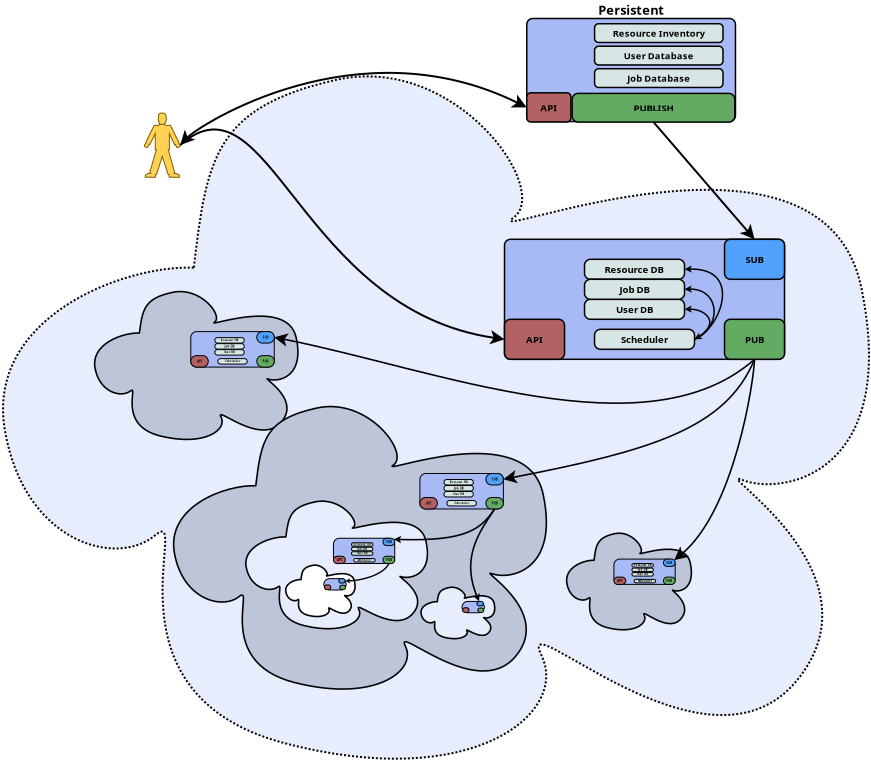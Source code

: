 <?xml version="1.0" encoding="UTF-8"?>
<dia:diagram xmlns:dia="http://www.lysator.liu.se/~alla/dia/">
  <dia:layer name="Background" visible="true" active="true">
    <dia:object type="Network - Cloud" version="1" id="O0">
      <dia:attribute name="obj_pos">
        <dia:point val="-19.172,5.381"/>
      </dia:attribute>
      <dia:attribute name="obj_bb">
        <dia:rectangle val="-19.172,5.381;24.128,39.499"/>
      </dia:attribute>
      <dia:attribute name="meta">
        <dia:composite type="dict"/>
      </dia:attribute>
      <dia:attribute name="elem_corner">
        <dia:point val="-19.172,5.381"/>
      </dia:attribute>
      <dia:attribute name="elem_width">
        <dia:real val="43.3"/>
      </dia:attribute>
      <dia:attribute name="elem_height">
        <dia:real val="34.118"/>
      </dia:attribute>
      <dia:attribute name="line_width">
        <dia:real val="0.1"/>
      </dia:attribute>
      <dia:attribute name="line_colour">
        <dia:color val="#000000"/>
      </dia:attribute>
      <dia:attribute name="fill_colour">
        <dia:color val="#e8edfe"/>
      </dia:attribute>
      <dia:attribute name="show_background">
        <dia:boolean val="true"/>
      </dia:attribute>
      <dia:attribute name="line_style">
        <dia:enum val="4"/>
        <dia:real val="1"/>
      </dia:attribute>
      <dia:attribute name="padding">
        <dia:real val="0.1"/>
      </dia:attribute>
      <dia:attribute name="text">
        <dia:composite type="text">
          <dia:attribute name="string">
            <dia:string>##</dia:string>
          </dia:attribute>
          <dia:attribute name="font">
            <dia:font family="sans" style="0" name="Helvetica"/>
          </dia:attribute>
          <dia:attribute name="height">
            <dia:real val="0.8"/>
          </dia:attribute>
          <dia:attribute name="pos">
            <dia:point val="3.639,23.242"/>
          </dia:attribute>
          <dia:attribute name="color">
            <dia:color val="#000000"/>
          </dia:attribute>
          <dia:attribute name="alignment">
            <dia:enum val="1"/>
          </dia:attribute>
        </dia:composite>
      </dia:attribute>
      <dia:attribute name="flip_horizontal">
        <dia:boolean val="false"/>
      </dia:attribute>
      <dia:attribute name="flip_vertical">
        <dia:boolean val="false"/>
      </dia:attribute>
      <dia:attribute name="subscale">
        <dia:real val="1"/>
      </dia:attribute>
    </dia:object>
    <dia:object type="Cisco - Man gold" version="1" id="O1">
      <dia:attribute name="obj_pos">
        <dia:point val="-12.11,7.207"/>
      </dia:attribute>
      <dia:attribute name="obj_bb">
        <dia:rectangle val="-12.111,7.207;-10.312,10.425"/>
      </dia:attribute>
      <dia:attribute name="meta">
        <dia:composite type="dict"/>
      </dia:attribute>
      <dia:attribute name="elem_corner">
        <dia:point val="-12.11,7.207"/>
      </dia:attribute>
      <dia:attribute name="elem_width">
        <dia:real val="1.798"/>
      </dia:attribute>
      <dia:attribute name="elem_height">
        <dia:real val="3.217"/>
      </dia:attribute>
      <dia:attribute name="line_width">
        <dia:real val="0.075"/>
      </dia:attribute>
      <dia:attribute name="line_colour">
        <dia:color val="#000000"/>
      </dia:attribute>
      <dia:attribute name="fill_colour">
        <dia:color val="#ffffff"/>
      </dia:attribute>
      <dia:attribute name="show_background">
        <dia:boolean val="true"/>
      </dia:attribute>
      <dia:attribute name="line_style">
        <dia:enum val="0"/>
        <dia:real val="1"/>
      </dia:attribute>
      <dia:attribute name="flip_horizontal">
        <dia:boolean val="false"/>
      </dia:attribute>
      <dia:attribute name="flip_vertical">
        <dia:boolean val="false"/>
      </dia:attribute>
      <dia:attribute name="subscale">
        <dia:real val="1"/>
      </dia:attribute>
    </dia:object>
    <dia:object type="Standard - BezierLine" version="0" id="O2">
      <dia:attribute name="obj_pos">
        <dia:point val="-10.313,8.815"/>
      </dia:attribute>
      <dia:attribute name="obj_bb">
        <dia:rectangle val="-10.313,5.155;7.017,8.815"/>
      </dia:attribute>
      <dia:attribute name="bez_points">
        <dia:point val="-10.313,8.815"/>
        <dia:point val="-9.383,7.831"/>
        <dia:point val="-1.463,2.726"/>
        <dia:point val="7.017,6.932"/>
      </dia:attribute>
      <dia:attribute name="corner_types">
        <dia:enum val="0"/>
        <dia:enum val="0"/>
      </dia:attribute>
      <dia:attribute name="line_width">
        <dia:real val="0.1"/>
      </dia:attribute>
      <dia:attribute name="start_arrow">
        <dia:enum val="22"/>
      </dia:attribute>
      <dia:attribute name="start_arrow_length">
        <dia:real val="0.5"/>
      </dia:attribute>
      <dia:attribute name="start_arrow_width">
        <dia:real val="0.5"/>
      </dia:attribute>
      <dia:attribute name="end_arrow">
        <dia:enum val="22"/>
      </dia:attribute>
      <dia:attribute name="end_arrow_length">
        <dia:real val="0.5"/>
      </dia:attribute>
      <dia:attribute name="end_arrow_width">
        <dia:real val="0.5"/>
      </dia:attribute>
      <dia:connections>
        <dia:connection handle="0" to="O1" connection="5"/>
        <dia:connection handle="3" to="O93" connection="3"/>
      </dia:connections>
    </dia:object>
    <dia:object type="Standard - BezierLine" version="0" id="O3">
      <dia:attribute name="obj_pos">
        <dia:point val="-10.313,8.815"/>
      </dia:attribute>
      <dia:attribute name="obj_bb">
        <dia:rectangle val="-10.383,7.987;5.904,18.783"/>
      </dia:attribute>
      <dia:attribute name="bez_points">
        <dia:point val="-10.313,8.815"/>
        <dia:point val="-5.878,4.881"/>
        <dia:point val="-4.352,17.065"/>
        <dia:point val="5.904,18.527"/>
      </dia:attribute>
      <dia:attribute name="corner_types">
        <dia:enum val="0"/>
        <dia:enum val="0"/>
      </dia:attribute>
      <dia:attribute name="line_width">
        <dia:real val="0.1"/>
      </dia:attribute>
      <dia:attribute name="end_arrow">
        <dia:enum val="22"/>
      </dia:attribute>
      <dia:attribute name="end_arrow_length">
        <dia:real val="0.5"/>
      </dia:attribute>
      <dia:attribute name="end_arrow_width">
        <dia:real val="0.5"/>
      </dia:attribute>
      <dia:connections>
        <dia:connection handle="0" to="O1" connection="5"/>
        <dia:connection handle="3" to="O8" connection="3"/>
      </dia:connections>
    </dia:object>
    <dia:object type="Network - Cloud" version="1" id="O4">
      <dia:attribute name="obj_pos">
        <dia:point val="-14.59,16.14"/>
      </dia:attribute>
      <dia:attribute name="obj_bb">
        <dia:rectangle val="-14.59,16.14;-4.427,23.535"/>
      </dia:attribute>
      <dia:attribute name="meta">
        <dia:composite type="dict"/>
      </dia:attribute>
      <dia:attribute name="elem_corner">
        <dia:point val="-14.59,16.14"/>
      </dia:attribute>
      <dia:attribute name="elem_width">
        <dia:real val="10.163"/>
      </dia:attribute>
      <dia:attribute name="elem_height">
        <dia:real val="7.395"/>
      </dia:attribute>
      <dia:attribute name="line_width">
        <dia:real val="0.08"/>
      </dia:attribute>
      <dia:attribute name="line_colour">
        <dia:color val="#000000"/>
      </dia:attribute>
      <dia:attribute name="fill_colour">
        <dia:color val="#bfc5d9"/>
      </dia:attribute>
      <dia:attribute name="show_background">
        <dia:boolean val="true"/>
      </dia:attribute>
      <dia:attribute name="line_style">
        <dia:enum val="0"/>
        <dia:real val="1"/>
      </dia:attribute>
      <dia:attribute name="padding">
        <dia:real val="0.1"/>
      </dia:attribute>
      <dia:attribute name="text">
        <dia:composite type="text">
          <dia:attribute name="string">
            <dia:string>##</dia:string>
          </dia:attribute>
          <dia:attribute name="font">
            <dia:font family="sans" style="0" name="Helvetica"/>
          </dia:attribute>
          <dia:attribute name="height">
            <dia:real val="0.6"/>
          </dia:attribute>
          <dia:attribute name="pos">
            <dia:point val="-9.236,20.118"/>
          </dia:attribute>
          <dia:attribute name="color">
            <dia:color val="#000000"/>
          </dia:attribute>
          <dia:attribute name="alignment">
            <dia:enum val="1"/>
          </dia:attribute>
        </dia:composite>
      </dia:attribute>
      <dia:attribute name="flip_horizontal">
        <dia:boolean val="false"/>
      </dia:attribute>
      <dia:attribute name="flip_vertical">
        <dia:boolean val="false"/>
      </dia:attribute>
      <dia:attribute name="subscale">
        <dia:real val="1"/>
      </dia:attribute>
    </dia:object>
    <dia:object type="Network - Cloud" version="1" id="O5">
      <dia:attribute name="obj_pos">
        <dia:point val="-10.641,21.89"/>
      </dia:attribute>
      <dia:attribute name="obj_bb">
        <dia:rectangle val="-10.641,21.89;7.997,36.015"/>
      </dia:attribute>
      <dia:attribute name="meta">
        <dia:composite type="dict"/>
      </dia:attribute>
      <dia:attribute name="elem_corner">
        <dia:point val="-10.641,21.89"/>
      </dia:attribute>
      <dia:attribute name="elem_width">
        <dia:real val="18.638"/>
      </dia:attribute>
      <dia:attribute name="elem_height">
        <dia:real val="14.125"/>
      </dia:attribute>
      <dia:attribute name="line_width">
        <dia:real val="0.08"/>
      </dia:attribute>
      <dia:attribute name="line_colour">
        <dia:color val="#000000"/>
      </dia:attribute>
      <dia:attribute name="fill_colour">
        <dia:color val="#bfc5d9"/>
      </dia:attribute>
      <dia:attribute name="show_background">
        <dia:boolean val="true"/>
      </dia:attribute>
      <dia:attribute name="line_style">
        <dia:enum val="0"/>
        <dia:real val="1"/>
      </dia:attribute>
      <dia:attribute name="padding">
        <dia:real val="0.1"/>
      </dia:attribute>
      <dia:attribute name="text">
        <dia:composite type="text">
          <dia:attribute name="string">
            <dia:string>##</dia:string>
          </dia:attribute>
          <dia:attribute name="font">
            <dia:font family="sans" style="0" name="Helvetica"/>
          </dia:attribute>
          <dia:attribute name="height">
            <dia:real val="0.6"/>
          </dia:attribute>
          <dia:attribute name="pos">
            <dia:point val="-0.823,29.351"/>
          </dia:attribute>
          <dia:attribute name="color">
            <dia:color val="#000000"/>
          </dia:attribute>
          <dia:attribute name="alignment">
            <dia:enum val="1"/>
          </dia:attribute>
        </dia:composite>
      </dia:attribute>
      <dia:attribute name="flip_horizontal">
        <dia:boolean val="false"/>
      </dia:attribute>
      <dia:attribute name="flip_vertical">
        <dia:boolean val="false"/>
      </dia:attribute>
      <dia:attribute name="subscale">
        <dia:real val="1"/>
      </dia:attribute>
    </dia:object>
    <dia:object type="Network - Cloud" version="1" id="O6">
      <dia:attribute name="obj_pos">
        <dia:point val="9.008,28.222"/>
      </dia:attribute>
      <dia:attribute name="obj_bb">
        <dia:rectangle val="9.008,28.222;15.248,33.052"/>
      </dia:attribute>
      <dia:attribute name="meta">
        <dia:composite type="dict"/>
      </dia:attribute>
      <dia:attribute name="elem_corner">
        <dia:point val="9.008,28.222"/>
      </dia:attribute>
      <dia:attribute name="elem_width">
        <dia:real val="6.24"/>
      </dia:attribute>
      <dia:attribute name="elem_height">
        <dia:real val="4.83"/>
      </dia:attribute>
      <dia:attribute name="line_width">
        <dia:real val="0.08"/>
      </dia:attribute>
      <dia:attribute name="line_colour">
        <dia:color val="#000000"/>
      </dia:attribute>
      <dia:attribute name="fill_colour">
        <dia:color val="#bfc5d9"/>
      </dia:attribute>
      <dia:attribute name="show_background">
        <dia:boolean val="true"/>
      </dia:attribute>
      <dia:attribute name="line_style">
        <dia:enum val="0"/>
        <dia:real val="1"/>
      </dia:attribute>
      <dia:attribute name="padding">
        <dia:real val="0.1"/>
      </dia:attribute>
      <dia:attribute name="text">
        <dia:composite type="text">
          <dia:attribute name="string">
            <dia:string>##</dia:string>
          </dia:attribute>
          <dia:attribute name="font">
            <dia:font family="sans" style="0" name="Helvetica"/>
          </dia:attribute>
          <dia:attribute name="height">
            <dia:real val="0.6"/>
          </dia:attribute>
          <dia:attribute name="pos">
            <dia:point val="12.296,30.872"/>
          </dia:attribute>
          <dia:attribute name="color">
            <dia:color val="#000000"/>
          </dia:attribute>
          <dia:attribute name="alignment">
            <dia:enum val="1"/>
          </dia:attribute>
        </dia:composite>
      </dia:attribute>
      <dia:attribute name="flip_horizontal">
        <dia:boolean val="false"/>
      </dia:attribute>
      <dia:attribute name="flip_vertical">
        <dia:boolean val="false"/>
      </dia:attribute>
      <dia:attribute name="subscale">
        <dia:real val="1"/>
      </dia:attribute>
    </dia:object>
    <dia:group>
      <dia:object type="Standard - Box" version="0" id="O7">
        <dia:attribute name="obj_pos">
          <dia:point val="5.904,13.527"/>
        </dia:attribute>
        <dia:attribute name="obj_bb">
          <dia:rectangle val="5.866,13.49;19.941,19.565"/>
        </dia:attribute>
        <dia:attribute name="elem_corner">
          <dia:point val="5.904,13.527"/>
        </dia:attribute>
        <dia:attribute name="elem_width">
          <dia:real val="14"/>
        </dia:attribute>
        <dia:attribute name="elem_height">
          <dia:real val="6"/>
        </dia:attribute>
        <dia:attribute name="border_width">
          <dia:real val="0.075"/>
        </dia:attribute>
        <dia:attribute name="inner_color">
          <dia:color val="#a8baf6"/>
        </dia:attribute>
        <dia:attribute name="show_background">
          <dia:boolean val="true"/>
        </dia:attribute>
        <dia:attribute name="corner_radius">
          <dia:real val="0.3"/>
        </dia:attribute>
      </dia:object>
      <dia:object type="Standard - Box" version="0" id="O8">
        <dia:attribute name="obj_pos">
          <dia:point val="5.904,17.527"/>
        </dia:attribute>
        <dia:attribute name="obj_bb">
          <dia:rectangle val="5.866,17.49;8.941,19.565"/>
        </dia:attribute>
        <dia:attribute name="elem_corner">
          <dia:point val="5.904,17.527"/>
        </dia:attribute>
        <dia:attribute name="elem_width">
          <dia:real val="3"/>
        </dia:attribute>
        <dia:attribute name="elem_height">
          <dia:real val="2"/>
        </dia:attribute>
        <dia:attribute name="border_width">
          <dia:real val="0.075"/>
        </dia:attribute>
        <dia:attribute name="inner_color">
          <dia:color val="#b26262"/>
        </dia:attribute>
        <dia:attribute name="show_background">
          <dia:boolean val="true"/>
        </dia:attribute>
        <dia:attribute name="corner_radius">
          <dia:real val="0.3"/>
        </dia:attribute>
      </dia:object>
      <dia:object type="Standard - Box" version="0" id="O9">
        <dia:attribute name="obj_pos">
          <dia:point val="16.904,17.527"/>
        </dia:attribute>
        <dia:attribute name="obj_bb">
          <dia:rectangle val="16.866,17.49;19.941,19.565"/>
        </dia:attribute>
        <dia:attribute name="elem_corner">
          <dia:point val="16.904,17.527"/>
        </dia:attribute>
        <dia:attribute name="elem_width">
          <dia:real val="3"/>
        </dia:attribute>
        <dia:attribute name="elem_height">
          <dia:real val="2"/>
        </dia:attribute>
        <dia:attribute name="border_width">
          <dia:real val="0.075"/>
        </dia:attribute>
        <dia:attribute name="inner_color">
          <dia:color val="#63ab63"/>
        </dia:attribute>
        <dia:attribute name="show_background">
          <dia:boolean val="true"/>
        </dia:attribute>
        <dia:attribute name="corner_radius">
          <dia:real val="0.3"/>
        </dia:attribute>
      </dia:object>
      <dia:object type="Standard - Box" version="0" id="O10">
        <dia:attribute name="obj_pos">
          <dia:point val="16.904,13.527"/>
        </dia:attribute>
        <dia:attribute name="obj_bb">
          <dia:rectangle val="16.866,13.49;19.941,15.565"/>
        </dia:attribute>
        <dia:attribute name="elem_corner">
          <dia:point val="16.904,13.527"/>
        </dia:attribute>
        <dia:attribute name="elem_width">
          <dia:real val="3"/>
        </dia:attribute>
        <dia:attribute name="elem_height">
          <dia:real val="2"/>
        </dia:attribute>
        <dia:attribute name="border_width">
          <dia:real val="0.075"/>
        </dia:attribute>
        <dia:attribute name="inner_color">
          <dia:color val="#51a0fb"/>
        </dia:attribute>
        <dia:attribute name="show_background">
          <dia:boolean val="true"/>
        </dia:attribute>
        <dia:attribute name="corner_radius">
          <dia:real val="0.3"/>
        </dia:attribute>
      </dia:object>
      <dia:object type="Standard - Box" version="0" id="O11">
        <dia:attribute name="obj_pos">
          <dia:point val="9.904,14.527"/>
        </dia:attribute>
        <dia:attribute name="obj_bb">
          <dia:rectangle val="9.866,14.49;14.941,15.565"/>
        </dia:attribute>
        <dia:attribute name="elem_corner">
          <dia:point val="9.904,14.527"/>
        </dia:attribute>
        <dia:attribute name="elem_width">
          <dia:real val="5"/>
        </dia:attribute>
        <dia:attribute name="elem_height">
          <dia:real val="1"/>
        </dia:attribute>
        <dia:attribute name="border_width">
          <dia:real val="0.075"/>
        </dia:attribute>
        <dia:attribute name="inner_color">
          <dia:color val="#d8e5e5"/>
        </dia:attribute>
        <dia:attribute name="show_background">
          <dia:boolean val="true"/>
        </dia:attribute>
        <dia:attribute name="corner_radius">
          <dia:real val="0.3"/>
        </dia:attribute>
      </dia:object>
      <dia:object type="Standard - Box" version="0" id="O12">
        <dia:attribute name="obj_pos">
          <dia:point val="9.904,16.527"/>
        </dia:attribute>
        <dia:attribute name="obj_bb">
          <dia:rectangle val="9.866,16.49;14.941,17.565"/>
        </dia:attribute>
        <dia:attribute name="elem_corner">
          <dia:point val="9.904,16.527"/>
        </dia:attribute>
        <dia:attribute name="elem_width">
          <dia:real val="5"/>
        </dia:attribute>
        <dia:attribute name="elem_height">
          <dia:real val="1"/>
        </dia:attribute>
        <dia:attribute name="border_width">
          <dia:real val="0.075"/>
        </dia:attribute>
        <dia:attribute name="inner_color">
          <dia:color val="#d8e5e5"/>
        </dia:attribute>
        <dia:attribute name="show_background">
          <dia:boolean val="true"/>
        </dia:attribute>
        <dia:attribute name="corner_radius">
          <dia:real val="0.3"/>
        </dia:attribute>
      </dia:object>
      <dia:object type="Standard - Box" version="0" id="O13">
        <dia:attribute name="obj_pos">
          <dia:point val="9.904,15.527"/>
        </dia:attribute>
        <dia:attribute name="obj_bb">
          <dia:rectangle val="9.866,15.49;14.941,16.565"/>
        </dia:attribute>
        <dia:attribute name="elem_corner">
          <dia:point val="9.904,15.527"/>
        </dia:attribute>
        <dia:attribute name="elem_width">
          <dia:real val="5"/>
        </dia:attribute>
        <dia:attribute name="elem_height">
          <dia:real val="1"/>
        </dia:attribute>
        <dia:attribute name="border_width">
          <dia:real val="0.075"/>
        </dia:attribute>
        <dia:attribute name="inner_color">
          <dia:color val="#d8e5e5"/>
        </dia:attribute>
        <dia:attribute name="show_background">
          <dia:boolean val="true"/>
        </dia:attribute>
        <dia:attribute name="corner_radius">
          <dia:real val="0.3"/>
        </dia:attribute>
      </dia:object>
      <dia:object type="Standard - Text" version="1" id="O14">
        <dia:attribute name="obj_pos">
          <dia:point val="12.404,15.027"/>
        </dia:attribute>
        <dia:attribute name="obj_bb">
          <dia:rectangle val="10.689,14.748;14.119,15.306"/>
        </dia:attribute>
        <dia:attribute name="text">
          <dia:composite type="text">
            <dia:attribute name="string">
              <dia:string>#Resource DB#</dia:string>
            </dia:attribute>
            <dia:attribute name="font">
              <dia:font family="sans" style="80" name="Helvetica-Bold"/>
            </dia:attribute>
            <dia:attribute name="height">
              <dia:real val="0.6"/>
            </dia:attribute>
            <dia:attribute name="pos">
              <dia:point val="12.404,15.194"/>
            </dia:attribute>
            <dia:attribute name="color">
              <dia:color val="#000000"/>
            </dia:attribute>
            <dia:attribute name="alignment">
              <dia:enum val="1"/>
            </dia:attribute>
          </dia:composite>
        </dia:attribute>
        <dia:attribute name="valign">
          <dia:enum val="2"/>
        </dia:attribute>
        <dia:connections>
          <dia:connection handle="0" to="O11" connection="8"/>
        </dia:connections>
      </dia:object>
      <dia:object type="Standard - Text" version="1" id="O15">
        <dia:attribute name="obj_pos">
          <dia:point val="12.404,16.027"/>
        </dia:attribute>
        <dia:attribute name="obj_bb">
          <dia:rectangle val="11.514,15.748;13.294,16.306"/>
        </dia:attribute>
        <dia:attribute name="text">
          <dia:composite type="text">
            <dia:attribute name="string">
              <dia:string>#Job DB#</dia:string>
            </dia:attribute>
            <dia:attribute name="font">
              <dia:font family="sans" style="80" name="Helvetica-Bold"/>
            </dia:attribute>
            <dia:attribute name="height">
              <dia:real val="0.6"/>
            </dia:attribute>
            <dia:attribute name="pos">
              <dia:point val="12.404,16.194"/>
            </dia:attribute>
            <dia:attribute name="color">
              <dia:color val="#000000"/>
            </dia:attribute>
            <dia:attribute name="alignment">
              <dia:enum val="1"/>
            </dia:attribute>
          </dia:composite>
        </dia:attribute>
        <dia:attribute name="valign">
          <dia:enum val="2"/>
        </dia:attribute>
        <dia:connections>
          <dia:connection handle="0" to="O13" connection="8"/>
        </dia:connections>
      </dia:object>
      <dia:object type="Standard - Text" version="1" id="O16">
        <dia:attribute name="obj_pos">
          <dia:point val="12.404,17.027"/>
        </dia:attribute>
        <dia:attribute name="obj_bb">
          <dia:rectangle val="11.32,16.748;13.488,17.306"/>
        </dia:attribute>
        <dia:attribute name="text">
          <dia:composite type="text">
            <dia:attribute name="string">
              <dia:string>#User DB#</dia:string>
            </dia:attribute>
            <dia:attribute name="font">
              <dia:font family="sans" style="80" name="Helvetica-Bold"/>
            </dia:attribute>
            <dia:attribute name="height">
              <dia:real val="0.6"/>
            </dia:attribute>
            <dia:attribute name="pos">
              <dia:point val="12.404,17.194"/>
            </dia:attribute>
            <dia:attribute name="color">
              <dia:color val="#000000"/>
            </dia:attribute>
            <dia:attribute name="alignment">
              <dia:enum val="1"/>
            </dia:attribute>
          </dia:composite>
        </dia:attribute>
        <dia:attribute name="valign">
          <dia:enum val="2"/>
        </dia:attribute>
        <dia:connections>
          <dia:connection handle="0" to="O12" connection="8"/>
        </dia:connections>
      </dia:object>
      <dia:object type="Standard - Box" version="0" id="O17">
        <dia:attribute name="obj_pos">
          <dia:point val="10.404,18.027"/>
        </dia:attribute>
        <dia:attribute name="obj_bb">
          <dia:rectangle val="10.366,17.99;15.441,19.065"/>
        </dia:attribute>
        <dia:attribute name="elem_corner">
          <dia:point val="10.404,18.027"/>
        </dia:attribute>
        <dia:attribute name="elem_width">
          <dia:real val="5"/>
        </dia:attribute>
        <dia:attribute name="elem_height">
          <dia:real val="1"/>
        </dia:attribute>
        <dia:attribute name="border_width">
          <dia:real val="0.075"/>
        </dia:attribute>
        <dia:attribute name="inner_color">
          <dia:color val="#d8e5e5"/>
        </dia:attribute>
        <dia:attribute name="show_background">
          <dia:boolean val="true"/>
        </dia:attribute>
        <dia:attribute name="corner_radius">
          <dia:real val="0.3"/>
        </dia:attribute>
      </dia:object>
      <dia:object type="Standard - Text" version="1" id="O18">
        <dia:attribute name="obj_pos">
          <dia:point val="12.904,18.527"/>
        </dia:attribute>
        <dia:attribute name="obj_bb">
          <dia:rectangle val="11.549,18.248;14.259,18.806"/>
        </dia:attribute>
        <dia:attribute name="text">
          <dia:composite type="text">
            <dia:attribute name="string">
              <dia:string>#Scheduler#</dia:string>
            </dia:attribute>
            <dia:attribute name="font">
              <dia:font family="sans" style="80" name="Helvetica-Bold"/>
            </dia:attribute>
            <dia:attribute name="height">
              <dia:real val="0.6"/>
            </dia:attribute>
            <dia:attribute name="pos">
              <dia:point val="12.904,18.694"/>
            </dia:attribute>
            <dia:attribute name="color">
              <dia:color val="#000000"/>
            </dia:attribute>
            <dia:attribute name="alignment">
              <dia:enum val="1"/>
            </dia:attribute>
          </dia:composite>
        </dia:attribute>
        <dia:attribute name="valign">
          <dia:enum val="2"/>
        </dia:attribute>
        <dia:connections>
          <dia:connection handle="0" to="O17" connection="8"/>
        </dia:connections>
      </dia:object>
      <dia:object type="Standard - Text" version="1" id="O19">
        <dia:attribute name="obj_pos">
          <dia:point val="18.404,14.527"/>
        </dia:attribute>
        <dia:attribute name="obj_bb">
          <dia:rectangle val="17.854,14.248;18.954,14.806"/>
        </dia:attribute>
        <dia:attribute name="text">
          <dia:composite type="text">
            <dia:attribute name="string">
              <dia:string>#SUB#</dia:string>
            </dia:attribute>
            <dia:attribute name="font">
              <dia:font family="sans" style="80" name="Helvetica-Bold"/>
            </dia:attribute>
            <dia:attribute name="height">
              <dia:real val="0.6"/>
            </dia:attribute>
            <dia:attribute name="pos">
              <dia:point val="18.404,14.694"/>
            </dia:attribute>
            <dia:attribute name="color">
              <dia:color val="#000000"/>
            </dia:attribute>
            <dia:attribute name="alignment">
              <dia:enum val="1"/>
            </dia:attribute>
          </dia:composite>
        </dia:attribute>
        <dia:attribute name="valign">
          <dia:enum val="2"/>
        </dia:attribute>
        <dia:connections>
          <dia:connection handle="0" to="O10" connection="8"/>
        </dia:connections>
      </dia:object>
      <dia:object type="Standard - Text" version="1" id="O20">
        <dia:attribute name="obj_pos">
          <dia:point val="18.404,18.527"/>
        </dia:attribute>
        <dia:attribute name="obj_bb">
          <dia:rectangle val="17.85,18.248;18.957,18.806"/>
        </dia:attribute>
        <dia:attribute name="text">
          <dia:composite type="text">
            <dia:attribute name="string">
              <dia:string>#PUB#</dia:string>
            </dia:attribute>
            <dia:attribute name="font">
              <dia:font family="sans" style="80" name="Helvetica-Bold"/>
            </dia:attribute>
            <dia:attribute name="height">
              <dia:real val="0.6"/>
            </dia:attribute>
            <dia:attribute name="pos">
              <dia:point val="18.404,18.694"/>
            </dia:attribute>
            <dia:attribute name="color">
              <dia:color val="#000000"/>
            </dia:attribute>
            <dia:attribute name="alignment">
              <dia:enum val="1"/>
            </dia:attribute>
          </dia:composite>
        </dia:attribute>
        <dia:attribute name="valign">
          <dia:enum val="2"/>
        </dia:attribute>
        <dia:connections>
          <dia:connection handle="0" to="O9" connection="8"/>
        </dia:connections>
      </dia:object>
      <dia:object type="Standard - Text" version="1" id="O21">
        <dia:attribute name="obj_pos">
          <dia:point val="7.404,18.527"/>
        </dia:attribute>
        <dia:attribute name="obj_bb">
          <dia:rectangle val="6.952,18.248;7.855,18.806"/>
        </dia:attribute>
        <dia:attribute name="text">
          <dia:composite type="text">
            <dia:attribute name="string">
              <dia:string>#API#</dia:string>
            </dia:attribute>
            <dia:attribute name="font">
              <dia:font family="sans" style="80" name="Helvetica-Bold"/>
            </dia:attribute>
            <dia:attribute name="height">
              <dia:real val="0.6"/>
            </dia:attribute>
            <dia:attribute name="pos">
              <dia:point val="7.404,18.694"/>
            </dia:attribute>
            <dia:attribute name="color">
              <dia:color val="#000000"/>
            </dia:attribute>
            <dia:attribute name="alignment">
              <dia:enum val="1"/>
            </dia:attribute>
          </dia:composite>
        </dia:attribute>
        <dia:attribute name="valign">
          <dia:enum val="2"/>
        </dia:attribute>
        <dia:connections>
          <dia:connection handle="0" to="O8" connection="8"/>
        </dia:connections>
      </dia:object>
      <dia:object type="Standard - BezierLine" version="0" id="O22">
        <dia:attribute name="obj_pos">
          <dia:point val="15.404,18.527"/>
        </dia:attribute>
        <dia:attribute name="obj_bb">
          <dia:rectangle val="14.904,14.831;16.84,18.538"/>
        </dia:attribute>
        <dia:attribute name="bez_points">
          <dia:point val="15.404,18.527"/>
          <dia:point val="16.784,17.758"/>
          <dia:point val="17.759,14.933"/>
          <dia:point val="14.904,15.027"/>
        </dia:attribute>
        <dia:attribute name="corner_types">
          <dia:enum val="0"/>
          <dia:enum val="0"/>
        </dia:attribute>
        <dia:attribute name="line_width">
          <dia:real val="0.075"/>
        </dia:attribute>
        <dia:attribute name="start_arrow">
          <dia:enum val="22"/>
        </dia:attribute>
        <dia:attribute name="start_arrow_length">
          <dia:real val="0.2"/>
        </dia:attribute>
        <dia:attribute name="start_arrow_width">
          <dia:real val="0.2"/>
        </dia:attribute>
        <dia:attribute name="end_arrow">
          <dia:enum val="22"/>
        </dia:attribute>
        <dia:attribute name="end_arrow_length">
          <dia:real val="0.2"/>
        </dia:attribute>
        <dia:attribute name="end_arrow_width">
          <dia:real val="0.2"/>
        </dia:attribute>
        <dia:connections>
          <dia:connection handle="0" to="O17" connection="4"/>
          <dia:connection handle="3" to="O11" connection="4"/>
        </dia:connections>
      </dia:object>
      <dia:object type="Standard - BezierLine" version="0" id="O23">
        <dia:attribute name="obj_pos">
          <dia:point val="15.404,18.527"/>
        </dia:attribute>
        <dia:attribute name="obj_bb">
          <dia:rectangle val="14.904,15.832;16.42,18.576"/>
        </dia:attribute>
        <dia:attribute name="bez_points">
          <dia:point val="15.404,18.527"/>
          <dia:point val="16.809,17.92"/>
          <dia:point val="16.684,15.97"/>
          <dia:point val="14.904,16.027"/>
        </dia:attribute>
        <dia:attribute name="corner_types">
          <dia:enum val="0"/>
          <dia:enum val="0"/>
        </dia:attribute>
        <dia:attribute name="line_width">
          <dia:real val="0.075"/>
        </dia:attribute>
        <dia:attribute name="end_arrow">
          <dia:enum val="22"/>
        </dia:attribute>
        <dia:attribute name="end_arrow_length">
          <dia:real val="0.2"/>
        </dia:attribute>
        <dia:attribute name="end_arrow_width">
          <dia:real val="0.2"/>
        </dia:attribute>
        <dia:connections>
          <dia:connection handle="0" to="O17" connection="4"/>
          <dia:connection handle="3" to="O13" connection="4"/>
        </dia:connections>
      </dia:object>
      <dia:object type="Standard - BezierLine" version="0" id="O24">
        <dia:attribute name="obj_pos">
          <dia:point val="15.404,18.527"/>
        </dia:attribute>
        <dia:attribute name="obj_bb">
          <dia:rectangle val="14.904,16.832;16.205,18.578"/>
        </dia:attribute>
        <dia:attribute name="bez_points">
          <dia:point val="15.404,18.527"/>
          <dia:point val="16.846,17.733"/>
          <dia:point val="15.947,16.995"/>
          <dia:point val="14.904,17.027"/>
        </dia:attribute>
        <dia:attribute name="corner_types">
          <dia:enum val="0"/>
          <dia:enum val="0"/>
        </dia:attribute>
        <dia:attribute name="line_width">
          <dia:real val="0.075"/>
        </dia:attribute>
        <dia:attribute name="end_arrow">
          <dia:enum val="22"/>
        </dia:attribute>
        <dia:attribute name="end_arrow_length">
          <dia:real val="0.2"/>
        </dia:attribute>
        <dia:attribute name="end_arrow_width">
          <dia:real val="0.2"/>
        </dia:attribute>
        <dia:connections>
          <dia:connection handle="0" to="O17" connection="4"/>
          <dia:connection handle="3" to="O12" connection="4"/>
        </dia:connections>
      </dia:object>
    </dia:group>
    <dia:group>
      <dia:object type="Standard - Box" version="0" id="O25">
        <dia:attribute name="obj_pos">
          <dia:point val="-9.783,18.142"/>
        </dia:attribute>
        <dia:attribute name="obj_bb">
          <dia:rectangle val="-9.794,18.13;-5.598,19.927"/>
        </dia:attribute>
        <dia:attribute name="elem_corner">
          <dia:point val="-9.783,18.142"/>
        </dia:attribute>
        <dia:attribute name="elem_width">
          <dia:real val="4.174"/>
        </dia:attribute>
        <dia:attribute name="elem_height">
          <dia:real val="1.774"/>
        </dia:attribute>
        <dia:attribute name="border_width">
          <dia:real val="0.023"/>
        </dia:attribute>
        <dia:attribute name="inner_color">
          <dia:color val="#a8baf6"/>
        </dia:attribute>
        <dia:attribute name="show_background">
          <dia:boolean val="true"/>
        </dia:attribute>
        <dia:attribute name="corner_radius">
          <dia:real val="0.3"/>
        </dia:attribute>
      </dia:object>
      <dia:object type="Standard - Box" version="0" id="O26">
        <dia:attribute name="obj_pos">
          <dia:point val="-9.783,19.342"/>
        </dia:attribute>
        <dia:attribute name="obj_bb">
          <dia:rectangle val="-9.794,19.33;-8.898,19.927"/>
        </dia:attribute>
        <dia:attribute name="elem_corner">
          <dia:point val="-9.783,19.342"/>
        </dia:attribute>
        <dia:attribute name="elem_width">
          <dia:real val="0.874"/>
        </dia:attribute>
        <dia:attribute name="elem_height">
          <dia:real val="0.574"/>
        </dia:attribute>
        <dia:attribute name="border_width">
          <dia:real val="0.023"/>
        </dia:attribute>
        <dia:attribute name="inner_color">
          <dia:color val="#b26262"/>
        </dia:attribute>
        <dia:attribute name="show_background">
          <dia:boolean val="true"/>
        </dia:attribute>
        <dia:attribute name="corner_radius">
          <dia:real val="0.3"/>
        </dia:attribute>
      </dia:object>
      <dia:object type="Standard - Box" version="0" id="O27">
        <dia:attribute name="obj_pos">
          <dia:point val="-6.483,19.342"/>
        </dia:attribute>
        <dia:attribute name="obj_bb">
          <dia:rectangle val="-6.494,19.33;-5.598,19.927"/>
        </dia:attribute>
        <dia:attribute name="elem_corner">
          <dia:point val="-6.483,19.342"/>
        </dia:attribute>
        <dia:attribute name="elem_width">
          <dia:real val="0.874"/>
        </dia:attribute>
        <dia:attribute name="elem_height">
          <dia:real val="0.574"/>
        </dia:attribute>
        <dia:attribute name="border_width">
          <dia:real val="0.023"/>
        </dia:attribute>
        <dia:attribute name="inner_color">
          <dia:color val="#63ab63"/>
        </dia:attribute>
        <dia:attribute name="show_background">
          <dia:boolean val="true"/>
        </dia:attribute>
        <dia:attribute name="corner_radius">
          <dia:real val="0.3"/>
        </dia:attribute>
      </dia:object>
      <dia:object type="Standard - Box" version="0" id="O28">
        <dia:attribute name="obj_pos">
          <dia:point val="-6.483,18.142"/>
        </dia:attribute>
        <dia:attribute name="obj_bb">
          <dia:rectangle val="-6.494,18.13;-5.598,18.727"/>
        </dia:attribute>
        <dia:attribute name="elem_corner">
          <dia:point val="-6.483,18.142"/>
        </dia:attribute>
        <dia:attribute name="elem_width">
          <dia:real val="0.874"/>
        </dia:attribute>
        <dia:attribute name="elem_height">
          <dia:real val="0.574"/>
        </dia:attribute>
        <dia:attribute name="border_width">
          <dia:real val="0.023"/>
        </dia:attribute>
        <dia:attribute name="inner_color">
          <dia:color val="#51a0fb"/>
        </dia:attribute>
        <dia:attribute name="show_background">
          <dia:boolean val="true"/>
        </dia:attribute>
        <dia:attribute name="corner_radius">
          <dia:real val="0.3"/>
        </dia:attribute>
      </dia:object>
      <dia:object type="Standard - Box" version="0" id="O29">
        <dia:attribute name="obj_pos">
          <dia:point val="-8.583,18.442"/>
        </dia:attribute>
        <dia:attribute name="obj_bb">
          <dia:rectangle val="-8.594,18.43;-7.098,18.727"/>
        </dia:attribute>
        <dia:attribute name="elem_corner">
          <dia:point val="-8.583,18.442"/>
        </dia:attribute>
        <dia:attribute name="elem_width">
          <dia:real val="1.474"/>
        </dia:attribute>
        <dia:attribute name="elem_height">
          <dia:real val="0.274"/>
        </dia:attribute>
        <dia:attribute name="border_width">
          <dia:real val="0.023"/>
        </dia:attribute>
        <dia:attribute name="inner_color">
          <dia:color val="#d8e5e5"/>
        </dia:attribute>
        <dia:attribute name="show_background">
          <dia:boolean val="true"/>
        </dia:attribute>
        <dia:attribute name="corner_radius">
          <dia:real val="0.3"/>
        </dia:attribute>
      </dia:object>
      <dia:object type="Standard - Box" version="0" id="O30">
        <dia:attribute name="obj_pos">
          <dia:point val="-8.583,19.042"/>
        </dia:attribute>
        <dia:attribute name="obj_bb">
          <dia:rectangle val="-8.594,19.03;-7.098,19.326"/>
        </dia:attribute>
        <dia:attribute name="elem_corner">
          <dia:point val="-8.583,19.042"/>
        </dia:attribute>
        <dia:attribute name="elem_width">
          <dia:real val="1.474"/>
        </dia:attribute>
        <dia:attribute name="elem_height">
          <dia:real val="0.274"/>
        </dia:attribute>
        <dia:attribute name="border_width">
          <dia:real val="0.023"/>
        </dia:attribute>
        <dia:attribute name="inner_color">
          <dia:color val="#d8e5e5"/>
        </dia:attribute>
        <dia:attribute name="show_background">
          <dia:boolean val="true"/>
        </dia:attribute>
        <dia:attribute name="corner_radius">
          <dia:real val="0.3"/>
        </dia:attribute>
      </dia:object>
      <dia:object type="Standard - Box" version="0" id="O31">
        <dia:attribute name="obj_pos">
          <dia:point val="-8.583,18.742"/>
        </dia:attribute>
        <dia:attribute name="obj_bb">
          <dia:rectangle val="-8.594,18.73;-7.098,19.026"/>
        </dia:attribute>
        <dia:attribute name="elem_corner">
          <dia:point val="-8.583,18.742"/>
        </dia:attribute>
        <dia:attribute name="elem_width">
          <dia:real val="1.474"/>
        </dia:attribute>
        <dia:attribute name="elem_height">
          <dia:real val="0.274"/>
        </dia:attribute>
        <dia:attribute name="border_width">
          <dia:real val="0.023"/>
        </dia:attribute>
        <dia:attribute name="inner_color">
          <dia:color val="#d8e5e5"/>
        </dia:attribute>
        <dia:attribute name="show_background">
          <dia:boolean val="true"/>
        </dia:attribute>
        <dia:attribute name="corner_radius">
          <dia:real val="0.3"/>
        </dia:attribute>
      </dia:object>
      <dia:object type="Standard - Text" version="1" id="O32">
        <dia:attribute name="obj_pos">
          <dia:point val="-7.846,18.578"/>
        </dia:attribute>
        <dia:attribute name="obj_bb">
          <dia:rectangle val="-8.363,18.493;-7.328,18.663"/>
        </dia:attribute>
        <dia:attribute name="text">
          <dia:composite type="text">
            <dia:attribute name="string">
              <dia:string>#Resource DB#</dia:string>
            </dia:attribute>
            <dia:attribute name="font">
              <dia:font family="sans" style="80" name="Helvetica-Bold"/>
            </dia:attribute>
            <dia:attribute name="height">
              <dia:real val="0.18"/>
            </dia:attribute>
            <dia:attribute name="pos">
              <dia:point val="-7.846,18.628"/>
            </dia:attribute>
            <dia:attribute name="color">
              <dia:color val="#000000"/>
            </dia:attribute>
            <dia:attribute name="alignment">
              <dia:enum val="1"/>
            </dia:attribute>
          </dia:composite>
        </dia:attribute>
        <dia:attribute name="valign">
          <dia:enum val="2"/>
        </dia:attribute>
        <dia:connections>
          <dia:connection handle="0" to="O29" connection="8"/>
        </dia:connections>
      </dia:object>
      <dia:object type="Standard - Text" version="1" id="O33">
        <dia:attribute name="obj_pos">
          <dia:point val="-7.846,18.878"/>
        </dia:attribute>
        <dia:attribute name="obj_bb">
          <dia:rectangle val="-8.116,18.793;-7.576,18.963"/>
        </dia:attribute>
        <dia:attribute name="text">
          <dia:composite type="text">
            <dia:attribute name="string">
              <dia:string>#Job DB#</dia:string>
            </dia:attribute>
            <dia:attribute name="font">
              <dia:font family="sans" style="80" name="Helvetica-Bold"/>
            </dia:attribute>
            <dia:attribute name="height">
              <dia:real val="0.18"/>
            </dia:attribute>
            <dia:attribute name="pos">
              <dia:point val="-7.846,18.928"/>
            </dia:attribute>
            <dia:attribute name="color">
              <dia:color val="#000000"/>
            </dia:attribute>
            <dia:attribute name="alignment">
              <dia:enum val="1"/>
            </dia:attribute>
          </dia:composite>
        </dia:attribute>
        <dia:attribute name="valign">
          <dia:enum val="2"/>
        </dia:attribute>
        <dia:connections>
          <dia:connection handle="0" to="O31" connection="8"/>
        </dia:connections>
      </dia:object>
      <dia:object type="Standard - Text" version="1" id="O34">
        <dia:attribute name="obj_pos">
          <dia:point val="-7.846,19.178"/>
        </dia:attribute>
        <dia:attribute name="obj_bb">
          <dia:rectangle val="-8.173,19.093;-7.518,19.263"/>
        </dia:attribute>
        <dia:attribute name="text">
          <dia:composite type="text">
            <dia:attribute name="string">
              <dia:string>#User DB#</dia:string>
            </dia:attribute>
            <dia:attribute name="font">
              <dia:font family="sans" style="80" name="Helvetica-Bold"/>
            </dia:attribute>
            <dia:attribute name="height">
              <dia:real val="0.18"/>
            </dia:attribute>
            <dia:attribute name="pos">
              <dia:point val="-7.846,19.228"/>
            </dia:attribute>
            <dia:attribute name="color">
              <dia:color val="#000000"/>
            </dia:attribute>
            <dia:attribute name="alignment">
              <dia:enum val="1"/>
            </dia:attribute>
          </dia:composite>
        </dia:attribute>
        <dia:attribute name="valign">
          <dia:enum val="2"/>
        </dia:attribute>
        <dia:connections>
          <dia:connection handle="0" to="O30" connection="8"/>
        </dia:connections>
      </dia:object>
      <dia:object type="Standard - Box" version="0" id="O35">
        <dia:attribute name="obj_pos">
          <dia:point val="-8.433,19.492"/>
        </dia:attribute>
        <dia:attribute name="obj_bb">
          <dia:rectangle val="-8.444,19.48;-6.948,19.776"/>
        </dia:attribute>
        <dia:attribute name="elem_corner">
          <dia:point val="-8.433,19.492"/>
        </dia:attribute>
        <dia:attribute name="elem_width">
          <dia:real val="1.474"/>
        </dia:attribute>
        <dia:attribute name="elem_height">
          <dia:real val="0.274"/>
        </dia:attribute>
        <dia:attribute name="border_width">
          <dia:real val="0.023"/>
        </dia:attribute>
        <dia:attribute name="inner_color">
          <dia:color val="#d8e5e5"/>
        </dia:attribute>
        <dia:attribute name="show_background">
          <dia:boolean val="true"/>
        </dia:attribute>
        <dia:attribute name="corner_radius">
          <dia:real val="0.3"/>
        </dia:attribute>
      </dia:object>
      <dia:object type="Standard - Text" version="1" id="O36">
        <dia:attribute name="obj_pos">
          <dia:point val="-7.696,19.628"/>
        </dia:attribute>
        <dia:attribute name="obj_bb">
          <dia:rectangle val="-8.105,19.543;-7.287,19.713"/>
        </dia:attribute>
        <dia:attribute name="text">
          <dia:composite type="text">
            <dia:attribute name="string">
              <dia:string>#Scheduler#</dia:string>
            </dia:attribute>
            <dia:attribute name="font">
              <dia:font family="sans" style="80" name="Helvetica-Bold"/>
            </dia:attribute>
            <dia:attribute name="height">
              <dia:real val="0.18"/>
            </dia:attribute>
            <dia:attribute name="pos">
              <dia:point val="-7.696,19.678"/>
            </dia:attribute>
            <dia:attribute name="color">
              <dia:color val="#000000"/>
            </dia:attribute>
            <dia:attribute name="alignment">
              <dia:enum val="1"/>
            </dia:attribute>
          </dia:composite>
        </dia:attribute>
        <dia:attribute name="valign">
          <dia:enum val="2"/>
        </dia:attribute>
        <dia:connections>
          <dia:connection handle="0" to="O35" connection="8"/>
        </dia:connections>
      </dia:object>
      <dia:object type="Standard - Text" version="1" id="O37">
        <dia:attribute name="obj_pos">
          <dia:point val="-6.046,18.428"/>
        </dia:attribute>
        <dia:attribute name="obj_bb">
          <dia:rectangle val="-6.212,18.343;-5.88,18.513"/>
        </dia:attribute>
        <dia:attribute name="text">
          <dia:composite type="text">
            <dia:attribute name="string">
              <dia:string>#SUB#</dia:string>
            </dia:attribute>
            <dia:attribute name="font">
              <dia:font family="sans" style="80" name="Helvetica-Bold"/>
            </dia:attribute>
            <dia:attribute name="height">
              <dia:real val="0.18"/>
            </dia:attribute>
            <dia:attribute name="pos">
              <dia:point val="-6.046,18.478"/>
            </dia:attribute>
            <dia:attribute name="color">
              <dia:color val="#000000"/>
            </dia:attribute>
            <dia:attribute name="alignment">
              <dia:enum val="1"/>
            </dia:attribute>
          </dia:composite>
        </dia:attribute>
        <dia:attribute name="valign">
          <dia:enum val="2"/>
        </dia:attribute>
        <dia:connections>
          <dia:connection handle="0" to="O28" connection="8"/>
        </dia:connections>
      </dia:object>
      <dia:object type="Standard - Text" version="1" id="O38">
        <dia:attribute name="obj_pos">
          <dia:point val="-6.046,19.628"/>
        </dia:attribute>
        <dia:attribute name="obj_bb">
          <dia:rectangle val="-6.213,19.543;-5.878,19.713"/>
        </dia:attribute>
        <dia:attribute name="text">
          <dia:composite type="text">
            <dia:attribute name="string">
              <dia:string>#PUB#</dia:string>
            </dia:attribute>
            <dia:attribute name="font">
              <dia:font family="sans" style="80" name="Helvetica-Bold"/>
            </dia:attribute>
            <dia:attribute name="height">
              <dia:real val="0.18"/>
            </dia:attribute>
            <dia:attribute name="pos">
              <dia:point val="-6.046,19.678"/>
            </dia:attribute>
            <dia:attribute name="color">
              <dia:color val="#000000"/>
            </dia:attribute>
            <dia:attribute name="alignment">
              <dia:enum val="1"/>
            </dia:attribute>
          </dia:composite>
        </dia:attribute>
        <dia:attribute name="valign">
          <dia:enum val="2"/>
        </dia:attribute>
        <dia:connections>
          <dia:connection handle="0" to="O27" connection="8"/>
        </dia:connections>
      </dia:object>
      <dia:object type="Standard - Text" version="1" id="O39">
        <dia:attribute name="obj_pos">
          <dia:point val="-9.346,19.628"/>
        </dia:attribute>
        <dia:attribute name="obj_bb">
          <dia:rectangle val="-9.483,19.543;-9.208,19.713"/>
        </dia:attribute>
        <dia:attribute name="text">
          <dia:composite type="text">
            <dia:attribute name="string">
              <dia:string>#API#</dia:string>
            </dia:attribute>
            <dia:attribute name="font">
              <dia:font family="sans" style="80" name="Helvetica-Bold"/>
            </dia:attribute>
            <dia:attribute name="height">
              <dia:real val="0.18"/>
            </dia:attribute>
            <dia:attribute name="pos">
              <dia:point val="-9.346,19.678"/>
            </dia:attribute>
            <dia:attribute name="color">
              <dia:color val="#000000"/>
            </dia:attribute>
            <dia:attribute name="alignment">
              <dia:enum val="1"/>
            </dia:attribute>
          </dia:composite>
        </dia:attribute>
        <dia:attribute name="valign">
          <dia:enum val="2"/>
        </dia:attribute>
        <dia:connections>
          <dia:connection handle="0" to="O26" connection="8"/>
        </dia:connections>
      </dia:object>
    </dia:group>
    <dia:group>
      <dia:object type="Standard - Box" version="0" id="O40">
        <dia:attribute name="obj_pos">
          <dia:point val="1.673,25.237"/>
        </dia:attribute>
        <dia:attribute name="obj_bb">
          <dia:rectangle val="1.662,25.226;5.858,27.022"/>
        </dia:attribute>
        <dia:attribute name="elem_corner">
          <dia:point val="1.673,25.237"/>
        </dia:attribute>
        <dia:attribute name="elem_width">
          <dia:real val="4.174"/>
        </dia:attribute>
        <dia:attribute name="elem_height">
          <dia:real val="1.774"/>
        </dia:attribute>
        <dia:attribute name="border_width">
          <dia:real val="0.023"/>
        </dia:attribute>
        <dia:attribute name="inner_color">
          <dia:color val="#a8baf6"/>
        </dia:attribute>
        <dia:attribute name="show_background">
          <dia:boolean val="true"/>
        </dia:attribute>
        <dia:attribute name="corner_radius">
          <dia:real val="0.3"/>
        </dia:attribute>
      </dia:object>
      <dia:object type="Standard - Box" version="0" id="O41">
        <dia:attribute name="obj_pos">
          <dia:point val="1.673,26.437"/>
        </dia:attribute>
        <dia:attribute name="obj_bb">
          <dia:rectangle val="1.662,26.426;2.558,27.022"/>
        </dia:attribute>
        <dia:attribute name="elem_corner">
          <dia:point val="1.673,26.437"/>
        </dia:attribute>
        <dia:attribute name="elem_width">
          <dia:real val="0.874"/>
        </dia:attribute>
        <dia:attribute name="elem_height">
          <dia:real val="0.574"/>
        </dia:attribute>
        <dia:attribute name="border_width">
          <dia:real val="0.023"/>
        </dia:attribute>
        <dia:attribute name="inner_color">
          <dia:color val="#b26262"/>
        </dia:attribute>
        <dia:attribute name="show_background">
          <dia:boolean val="true"/>
        </dia:attribute>
        <dia:attribute name="corner_radius">
          <dia:real val="0.3"/>
        </dia:attribute>
      </dia:object>
      <dia:object type="Standard - Box" version="0" id="O42">
        <dia:attribute name="obj_pos">
          <dia:point val="4.973,26.437"/>
        </dia:attribute>
        <dia:attribute name="obj_bb">
          <dia:rectangle val="4.962,26.426;5.858,27.022"/>
        </dia:attribute>
        <dia:attribute name="elem_corner">
          <dia:point val="4.973,26.437"/>
        </dia:attribute>
        <dia:attribute name="elem_width">
          <dia:real val="0.874"/>
        </dia:attribute>
        <dia:attribute name="elem_height">
          <dia:real val="0.574"/>
        </dia:attribute>
        <dia:attribute name="border_width">
          <dia:real val="0.023"/>
        </dia:attribute>
        <dia:attribute name="inner_color">
          <dia:color val="#63ab63"/>
        </dia:attribute>
        <dia:attribute name="show_background">
          <dia:boolean val="true"/>
        </dia:attribute>
        <dia:attribute name="corner_radius">
          <dia:real val="0.3"/>
        </dia:attribute>
      </dia:object>
      <dia:object type="Standard - Box" version="0" id="O43">
        <dia:attribute name="obj_pos">
          <dia:point val="4.973,25.237"/>
        </dia:attribute>
        <dia:attribute name="obj_bb">
          <dia:rectangle val="4.962,25.226;5.858,25.822"/>
        </dia:attribute>
        <dia:attribute name="elem_corner">
          <dia:point val="4.973,25.237"/>
        </dia:attribute>
        <dia:attribute name="elem_width">
          <dia:real val="0.874"/>
        </dia:attribute>
        <dia:attribute name="elem_height">
          <dia:real val="0.574"/>
        </dia:attribute>
        <dia:attribute name="border_width">
          <dia:real val="0.023"/>
        </dia:attribute>
        <dia:attribute name="inner_color">
          <dia:color val="#51a0fb"/>
        </dia:attribute>
        <dia:attribute name="show_background">
          <dia:boolean val="true"/>
        </dia:attribute>
        <dia:attribute name="corner_radius">
          <dia:real val="0.3"/>
        </dia:attribute>
      </dia:object>
      <dia:object type="Standard - Box" version="0" id="O44">
        <dia:attribute name="obj_pos">
          <dia:point val="2.873,25.537"/>
        </dia:attribute>
        <dia:attribute name="obj_bb">
          <dia:rectangle val="2.862,25.526;4.358,25.822"/>
        </dia:attribute>
        <dia:attribute name="elem_corner">
          <dia:point val="2.873,25.537"/>
        </dia:attribute>
        <dia:attribute name="elem_width">
          <dia:real val="1.474"/>
        </dia:attribute>
        <dia:attribute name="elem_height">
          <dia:real val="0.274"/>
        </dia:attribute>
        <dia:attribute name="border_width">
          <dia:real val="0.023"/>
        </dia:attribute>
        <dia:attribute name="inner_color">
          <dia:color val="#d8e5e5"/>
        </dia:attribute>
        <dia:attribute name="show_background">
          <dia:boolean val="true"/>
        </dia:attribute>
        <dia:attribute name="corner_radius">
          <dia:real val="0.3"/>
        </dia:attribute>
      </dia:object>
      <dia:object type="Standard - Box" version="0" id="O45">
        <dia:attribute name="obj_pos">
          <dia:point val="2.873,26.137"/>
        </dia:attribute>
        <dia:attribute name="obj_bb">
          <dia:rectangle val="2.862,26.126;4.358,26.422"/>
        </dia:attribute>
        <dia:attribute name="elem_corner">
          <dia:point val="2.873,26.137"/>
        </dia:attribute>
        <dia:attribute name="elem_width">
          <dia:real val="1.474"/>
        </dia:attribute>
        <dia:attribute name="elem_height">
          <dia:real val="0.274"/>
        </dia:attribute>
        <dia:attribute name="border_width">
          <dia:real val="0.023"/>
        </dia:attribute>
        <dia:attribute name="inner_color">
          <dia:color val="#d8e5e5"/>
        </dia:attribute>
        <dia:attribute name="show_background">
          <dia:boolean val="true"/>
        </dia:attribute>
        <dia:attribute name="corner_radius">
          <dia:real val="0.3"/>
        </dia:attribute>
      </dia:object>
      <dia:object type="Standard - Box" version="0" id="O46">
        <dia:attribute name="obj_pos">
          <dia:point val="2.873,25.837"/>
        </dia:attribute>
        <dia:attribute name="obj_bb">
          <dia:rectangle val="2.862,25.826;4.358,26.122"/>
        </dia:attribute>
        <dia:attribute name="elem_corner">
          <dia:point val="2.873,25.837"/>
        </dia:attribute>
        <dia:attribute name="elem_width">
          <dia:real val="1.474"/>
        </dia:attribute>
        <dia:attribute name="elem_height">
          <dia:real val="0.274"/>
        </dia:attribute>
        <dia:attribute name="border_width">
          <dia:real val="0.023"/>
        </dia:attribute>
        <dia:attribute name="inner_color">
          <dia:color val="#d8e5e5"/>
        </dia:attribute>
        <dia:attribute name="show_background">
          <dia:boolean val="true"/>
        </dia:attribute>
        <dia:attribute name="corner_radius">
          <dia:real val="0.3"/>
        </dia:attribute>
      </dia:object>
      <dia:object type="Standard - Text" version="1" id="O47">
        <dia:attribute name="obj_pos">
          <dia:point val="3.61,25.674"/>
        </dia:attribute>
        <dia:attribute name="obj_bb">
          <dia:rectangle val="3.093,25.589;4.128,25.759"/>
        </dia:attribute>
        <dia:attribute name="text">
          <dia:composite type="text">
            <dia:attribute name="string">
              <dia:string>#Resource DB#</dia:string>
            </dia:attribute>
            <dia:attribute name="font">
              <dia:font family="sans" style="80" name="Helvetica-Bold"/>
            </dia:attribute>
            <dia:attribute name="height">
              <dia:real val="0.18"/>
            </dia:attribute>
            <dia:attribute name="pos">
              <dia:point val="3.61,25.724"/>
            </dia:attribute>
            <dia:attribute name="color">
              <dia:color val="#000000"/>
            </dia:attribute>
            <dia:attribute name="alignment">
              <dia:enum val="1"/>
            </dia:attribute>
          </dia:composite>
        </dia:attribute>
        <dia:attribute name="valign">
          <dia:enum val="2"/>
        </dia:attribute>
        <dia:connections>
          <dia:connection handle="0" to="O44" connection="8"/>
        </dia:connections>
      </dia:object>
      <dia:object type="Standard - Text" version="1" id="O48">
        <dia:attribute name="obj_pos">
          <dia:point val="3.61,25.974"/>
        </dia:attribute>
        <dia:attribute name="obj_bb">
          <dia:rectangle val="3.34,25.889;3.88,26.059"/>
        </dia:attribute>
        <dia:attribute name="text">
          <dia:composite type="text">
            <dia:attribute name="string">
              <dia:string>#Job DB#</dia:string>
            </dia:attribute>
            <dia:attribute name="font">
              <dia:font family="sans" style="80" name="Helvetica-Bold"/>
            </dia:attribute>
            <dia:attribute name="height">
              <dia:real val="0.18"/>
            </dia:attribute>
            <dia:attribute name="pos">
              <dia:point val="3.61,26.024"/>
            </dia:attribute>
            <dia:attribute name="color">
              <dia:color val="#000000"/>
            </dia:attribute>
            <dia:attribute name="alignment">
              <dia:enum val="1"/>
            </dia:attribute>
          </dia:composite>
        </dia:attribute>
        <dia:attribute name="valign">
          <dia:enum val="2"/>
        </dia:attribute>
        <dia:connections>
          <dia:connection handle="0" to="O46" connection="8"/>
        </dia:connections>
      </dia:object>
      <dia:object type="Standard - Text" version="1" id="O49">
        <dia:attribute name="obj_pos">
          <dia:point val="3.61,26.274"/>
        </dia:attribute>
        <dia:attribute name="obj_bb">
          <dia:rectangle val="3.283,26.189;3.938,26.359"/>
        </dia:attribute>
        <dia:attribute name="text">
          <dia:composite type="text">
            <dia:attribute name="string">
              <dia:string>#User DB#</dia:string>
            </dia:attribute>
            <dia:attribute name="font">
              <dia:font family="sans" style="80" name="Helvetica-Bold"/>
            </dia:attribute>
            <dia:attribute name="height">
              <dia:real val="0.18"/>
            </dia:attribute>
            <dia:attribute name="pos">
              <dia:point val="3.61,26.324"/>
            </dia:attribute>
            <dia:attribute name="color">
              <dia:color val="#000000"/>
            </dia:attribute>
            <dia:attribute name="alignment">
              <dia:enum val="1"/>
            </dia:attribute>
          </dia:composite>
        </dia:attribute>
        <dia:attribute name="valign">
          <dia:enum val="2"/>
        </dia:attribute>
        <dia:connections>
          <dia:connection handle="0" to="O45" connection="8"/>
        </dia:connections>
      </dia:object>
      <dia:object type="Standard - Box" version="0" id="O50">
        <dia:attribute name="obj_pos">
          <dia:point val="3.023,26.587"/>
        </dia:attribute>
        <dia:attribute name="obj_bb">
          <dia:rectangle val="3.012,26.576;4.508,26.872"/>
        </dia:attribute>
        <dia:attribute name="elem_corner">
          <dia:point val="3.023,26.587"/>
        </dia:attribute>
        <dia:attribute name="elem_width">
          <dia:real val="1.474"/>
        </dia:attribute>
        <dia:attribute name="elem_height">
          <dia:real val="0.274"/>
        </dia:attribute>
        <dia:attribute name="border_width">
          <dia:real val="0.023"/>
        </dia:attribute>
        <dia:attribute name="inner_color">
          <dia:color val="#d8e5e5"/>
        </dia:attribute>
        <dia:attribute name="show_background">
          <dia:boolean val="true"/>
        </dia:attribute>
        <dia:attribute name="corner_radius">
          <dia:real val="0.3"/>
        </dia:attribute>
      </dia:object>
      <dia:object type="Standard - Text" version="1" id="O51">
        <dia:attribute name="obj_pos">
          <dia:point val="3.76,26.724"/>
        </dia:attribute>
        <dia:attribute name="obj_bb">
          <dia:rectangle val="3.351,26.639;4.169,26.809"/>
        </dia:attribute>
        <dia:attribute name="text">
          <dia:composite type="text">
            <dia:attribute name="string">
              <dia:string>#Scheduler#</dia:string>
            </dia:attribute>
            <dia:attribute name="font">
              <dia:font family="sans" style="80" name="Helvetica-Bold"/>
            </dia:attribute>
            <dia:attribute name="height">
              <dia:real val="0.18"/>
            </dia:attribute>
            <dia:attribute name="pos">
              <dia:point val="3.76,26.774"/>
            </dia:attribute>
            <dia:attribute name="color">
              <dia:color val="#000000"/>
            </dia:attribute>
            <dia:attribute name="alignment">
              <dia:enum val="1"/>
            </dia:attribute>
          </dia:composite>
        </dia:attribute>
        <dia:attribute name="valign">
          <dia:enum val="2"/>
        </dia:attribute>
        <dia:connections>
          <dia:connection handle="0" to="O50" connection="8"/>
        </dia:connections>
      </dia:object>
      <dia:object type="Standard - Text" version="1" id="O52">
        <dia:attribute name="obj_pos">
          <dia:point val="5.41,25.524"/>
        </dia:attribute>
        <dia:attribute name="obj_bb">
          <dia:rectangle val="5.244,25.439;5.576,25.609"/>
        </dia:attribute>
        <dia:attribute name="text">
          <dia:composite type="text">
            <dia:attribute name="string">
              <dia:string>#SUB#</dia:string>
            </dia:attribute>
            <dia:attribute name="font">
              <dia:font family="sans" style="80" name="Helvetica-Bold"/>
            </dia:attribute>
            <dia:attribute name="height">
              <dia:real val="0.18"/>
            </dia:attribute>
            <dia:attribute name="pos">
              <dia:point val="5.41,25.574"/>
            </dia:attribute>
            <dia:attribute name="color">
              <dia:color val="#000000"/>
            </dia:attribute>
            <dia:attribute name="alignment">
              <dia:enum val="1"/>
            </dia:attribute>
          </dia:composite>
        </dia:attribute>
        <dia:attribute name="valign">
          <dia:enum val="2"/>
        </dia:attribute>
        <dia:connections>
          <dia:connection handle="0" to="O43" connection="8"/>
        </dia:connections>
      </dia:object>
      <dia:object type="Standard - Text" version="1" id="O53">
        <dia:attribute name="obj_pos">
          <dia:point val="5.41,26.724"/>
        </dia:attribute>
        <dia:attribute name="obj_bb">
          <dia:rectangle val="5.243,26.639;5.578,26.809"/>
        </dia:attribute>
        <dia:attribute name="text">
          <dia:composite type="text">
            <dia:attribute name="string">
              <dia:string>#PUB#</dia:string>
            </dia:attribute>
            <dia:attribute name="font">
              <dia:font family="sans" style="80" name="Helvetica-Bold"/>
            </dia:attribute>
            <dia:attribute name="height">
              <dia:real val="0.18"/>
            </dia:attribute>
            <dia:attribute name="pos">
              <dia:point val="5.41,26.774"/>
            </dia:attribute>
            <dia:attribute name="color">
              <dia:color val="#000000"/>
            </dia:attribute>
            <dia:attribute name="alignment">
              <dia:enum val="1"/>
            </dia:attribute>
          </dia:composite>
        </dia:attribute>
        <dia:attribute name="valign">
          <dia:enum val="2"/>
        </dia:attribute>
        <dia:connections>
          <dia:connection handle="0" to="O42" connection="8"/>
        </dia:connections>
      </dia:object>
      <dia:object type="Standard - Text" version="1" id="O54">
        <dia:attribute name="obj_pos">
          <dia:point val="2.11,26.724"/>
        </dia:attribute>
        <dia:attribute name="obj_bb">
          <dia:rectangle val="1.973,26.639;2.248,26.809"/>
        </dia:attribute>
        <dia:attribute name="text">
          <dia:composite type="text">
            <dia:attribute name="string">
              <dia:string>#API#</dia:string>
            </dia:attribute>
            <dia:attribute name="font">
              <dia:font family="sans" style="80" name="Helvetica-Bold"/>
            </dia:attribute>
            <dia:attribute name="height">
              <dia:real val="0.18"/>
            </dia:attribute>
            <dia:attribute name="pos">
              <dia:point val="2.11,26.774"/>
            </dia:attribute>
            <dia:attribute name="color">
              <dia:color val="#000000"/>
            </dia:attribute>
            <dia:attribute name="alignment">
              <dia:enum val="1"/>
            </dia:attribute>
          </dia:composite>
        </dia:attribute>
        <dia:attribute name="valign">
          <dia:enum val="2"/>
        </dia:attribute>
        <dia:connections>
          <dia:connection handle="0" to="O41" connection="8"/>
        </dia:connections>
      </dia:object>
    </dia:group>
    <dia:group>
      <dia:group>
        <dia:object type="Standard - Box" version="0" id="O55">
          <dia:attribute name="obj_pos">
            <dia:point val="11.373,29.516"/>
          </dia:attribute>
          <dia:attribute name="obj_bb">
            <dia:rectangle val="11.362,29.505;14.449,30.792"/>
          </dia:attribute>
          <dia:attribute name="elem_corner">
            <dia:point val="11.373,29.516"/>
          </dia:attribute>
          <dia:attribute name="elem_width">
            <dia:real val="3.064"/>
          </dia:attribute>
          <dia:attribute name="elem_height">
            <dia:real val="1.264"/>
          </dia:attribute>
          <dia:attribute name="border_width">
            <dia:real val="0.023"/>
          </dia:attribute>
          <dia:attribute name="inner_color">
            <dia:color val="#a8baf6"/>
          </dia:attribute>
          <dia:attribute name="show_background">
            <dia:boolean val="true"/>
          </dia:attribute>
          <dia:attribute name="corner_radius">
            <dia:real val="0.3"/>
          </dia:attribute>
        </dia:object>
        <dia:object type="Standard - Box" version="0" id="O56">
          <dia:attribute name="obj_pos">
            <dia:point val="11.373,30.416"/>
          </dia:attribute>
          <dia:attribute name="obj_bb">
            <dia:rectangle val="11.362,30.405;11.977,30.795"/>
          </dia:attribute>
          <dia:attribute name="elem_corner">
            <dia:point val="11.373,30.416"/>
          </dia:attribute>
          <dia:attribute name="elem_width">
            <dia:real val="0.592"/>
          </dia:attribute>
          <dia:attribute name="elem_height">
            <dia:real val="0.367"/>
          </dia:attribute>
          <dia:attribute name="border_width">
            <dia:real val="0.023"/>
          </dia:attribute>
          <dia:attribute name="inner_color">
            <dia:color val="#b26262"/>
          </dia:attribute>
          <dia:attribute name="show_background">
            <dia:boolean val="true"/>
          </dia:attribute>
          <dia:attribute name="corner_radius">
            <dia:real val="0.3"/>
          </dia:attribute>
        </dia:object>
        <dia:object type="Standard - Box" version="0" id="O57">
          <dia:attribute name="obj_pos">
            <dia:point val="13.848,30.416"/>
          </dia:attribute>
          <dia:attribute name="obj_bb">
            <dia:rectangle val="13.837,30.405;14.452,30.795"/>
          </dia:attribute>
          <dia:attribute name="elem_corner">
            <dia:point val="13.848,30.416"/>
          </dia:attribute>
          <dia:attribute name="elem_width">
            <dia:real val="0.592"/>
          </dia:attribute>
          <dia:attribute name="elem_height">
            <dia:real val="0.367"/>
          </dia:attribute>
          <dia:attribute name="border_width">
            <dia:real val="0.023"/>
          </dia:attribute>
          <dia:attribute name="inner_color">
            <dia:color val="#63ab63"/>
          </dia:attribute>
          <dia:attribute name="show_background">
            <dia:boolean val="true"/>
          </dia:attribute>
          <dia:attribute name="corner_radius">
            <dia:real val="0.3"/>
          </dia:attribute>
        </dia:object>
        <dia:object type="Standard - Box" version="0" id="O58">
          <dia:attribute name="obj_pos">
            <dia:point val="12.273,30.191"/>
          </dia:attribute>
          <dia:attribute name="obj_bb">
            <dia:rectangle val="12.262,30.18;13.36,30.378"/>
          </dia:attribute>
          <dia:attribute name="elem_corner">
            <dia:point val="12.273,30.191"/>
          </dia:attribute>
          <dia:attribute name="elem_width">
            <dia:real val="1.075"/>
          </dia:attribute>
          <dia:attribute name="elem_height">
            <dia:real val="0.175"/>
          </dia:attribute>
          <dia:attribute name="border_width">
            <dia:real val="0.023"/>
          </dia:attribute>
          <dia:attribute name="inner_color">
            <dia:color val="#d8e5e5"/>
          </dia:attribute>
          <dia:attribute name="show_background">
            <dia:boolean val="true"/>
          </dia:attribute>
          <dia:attribute name="corner_radius">
            <dia:real val="0.3"/>
          </dia:attribute>
        </dia:object>
        <dia:object type="Standard - Box" version="0" id="O59">
          <dia:attribute name="obj_pos">
            <dia:point val="12.273,29.966"/>
          </dia:attribute>
          <dia:attribute name="obj_bb">
            <dia:rectangle val="12.262,29.955;13.36,30.153"/>
          </dia:attribute>
          <dia:attribute name="elem_corner">
            <dia:point val="12.273,29.966"/>
          </dia:attribute>
          <dia:attribute name="elem_width">
            <dia:real val="1.075"/>
          </dia:attribute>
          <dia:attribute name="elem_height">
            <dia:real val="0.175"/>
          </dia:attribute>
          <dia:attribute name="border_width">
            <dia:real val="0.023"/>
          </dia:attribute>
          <dia:attribute name="inner_color">
            <dia:color val="#d8e5e5"/>
          </dia:attribute>
          <dia:attribute name="show_background">
            <dia:boolean val="true"/>
          </dia:attribute>
          <dia:attribute name="corner_radius">
            <dia:real val="0.3"/>
          </dia:attribute>
        </dia:object>
        <dia:object type="Standard - Text" version="1" id="O60">
          <dia:attribute name="obj_pos">
            <dia:point val="12.811,30.054"/>
          </dia:attribute>
          <dia:attribute name="obj_bb">
            <dia:rectangle val="12.573,29.98;13.048,30.128"/>
          </dia:attribute>
          <dia:attribute name="text">
            <dia:composite type="text">
              <dia:attribute name="string">
                <dia:string>#Job DB#</dia:string>
              </dia:attribute>
              <dia:attribute name="font">
                <dia:font family="sans" style="80" name="Helvetica-Bold"/>
              </dia:attribute>
              <dia:attribute name="height">
                <dia:real val="0.159"/>
              </dia:attribute>
              <dia:attribute name="pos">
                <dia:point val="12.811,30.098"/>
              </dia:attribute>
              <dia:attribute name="color">
                <dia:color val="#000000"/>
              </dia:attribute>
              <dia:attribute name="alignment">
                <dia:enum val="1"/>
              </dia:attribute>
            </dia:composite>
          </dia:attribute>
          <dia:attribute name="valign">
            <dia:enum val="2"/>
          </dia:attribute>
          <dia:connections>
            <dia:connection handle="0" to="O59" connection="8"/>
          </dia:connections>
        </dia:object>
        <dia:object type="Standard - Text" version="1" id="O61">
          <dia:attribute name="obj_pos">
            <dia:point val="12.811,30.279"/>
          </dia:attribute>
          <dia:attribute name="obj_bb">
            <dia:rectangle val="12.523,30.205;13.098,30.353"/>
          </dia:attribute>
          <dia:attribute name="text">
            <dia:composite type="text">
              <dia:attribute name="string">
                <dia:string>#User DB#</dia:string>
              </dia:attribute>
              <dia:attribute name="font">
                <dia:font family="sans" style="80" name="Helvetica-Bold"/>
              </dia:attribute>
              <dia:attribute name="height">
                <dia:real val="0.159"/>
              </dia:attribute>
              <dia:attribute name="pos">
                <dia:point val="12.811,30.323"/>
              </dia:attribute>
              <dia:attribute name="color">
                <dia:color val="#000000"/>
              </dia:attribute>
              <dia:attribute name="alignment">
                <dia:enum val="1"/>
              </dia:attribute>
            </dia:composite>
          </dia:attribute>
          <dia:attribute name="valign">
            <dia:enum val="2"/>
          </dia:attribute>
          <dia:connections>
            <dia:connection handle="0" to="O58" connection="8"/>
          </dia:connections>
        </dia:object>
        <dia:object type="Standard - Box" version="0" id="O62">
          <dia:attribute name="obj_pos">
            <dia:point val="12.386,30.529"/>
          </dia:attribute>
          <dia:attribute name="obj_bb">
            <dia:rectangle val="12.374,30.518;13.472,30.715"/>
          </dia:attribute>
          <dia:attribute name="elem_corner">
            <dia:point val="12.386,30.529"/>
          </dia:attribute>
          <dia:attribute name="elem_width">
            <dia:real val="1.075"/>
          </dia:attribute>
          <dia:attribute name="elem_height">
            <dia:real val="0.175"/>
          </dia:attribute>
          <dia:attribute name="border_width">
            <dia:real val="0.023"/>
          </dia:attribute>
          <dia:attribute name="inner_color">
            <dia:color val="#d8e5e5"/>
          </dia:attribute>
          <dia:attribute name="show_background">
            <dia:boolean val="true"/>
          </dia:attribute>
          <dia:attribute name="corner_radius">
            <dia:real val="0.3"/>
          </dia:attribute>
        </dia:object>
        <dia:object type="Standard - Text" version="1" id="O63">
          <dia:attribute name="obj_pos">
            <dia:point val="12.923,30.616"/>
          </dia:attribute>
          <dia:attribute name="obj_bb">
            <dia:rectangle val="12.563,30.543;13.283,30.69"/>
          </dia:attribute>
          <dia:attribute name="text">
            <dia:composite type="text">
              <dia:attribute name="string">
                <dia:string>#Scheduler#</dia:string>
              </dia:attribute>
              <dia:attribute name="font">
                <dia:font family="sans" style="80" name="Helvetica-Bold"/>
              </dia:attribute>
              <dia:attribute name="height">
                <dia:real val="0.159"/>
              </dia:attribute>
              <dia:attribute name="pos">
                <dia:point val="12.923,30.66"/>
              </dia:attribute>
              <dia:attribute name="color">
                <dia:color val="#000000"/>
              </dia:attribute>
              <dia:attribute name="alignment">
                <dia:enum val="1"/>
              </dia:attribute>
            </dia:composite>
          </dia:attribute>
          <dia:attribute name="valign">
            <dia:enum val="2"/>
          </dia:attribute>
          <dia:connections>
            <dia:connection handle="0" to="O62" connection="8"/>
          </dia:connections>
        </dia:object>
        <dia:object type="Standard - Text" version="1" id="O64">
          <dia:attribute name="obj_pos">
            <dia:point val="14.144,30.6"/>
          </dia:attribute>
          <dia:attribute name="obj_bb">
            <dia:rectangle val="13.977,30.515;14.312,30.685"/>
          </dia:attribute>
          <dia:attribute name="text">
            <dia:composite type="text">
              <dia:attribute name="string">
                <dia:string>#PUB#</dia:string>
              </dia:attribute>
              <dia:attribute name="font">
                <dia:font family="sans" style="80" name="Helvetica-Bold"/>
              </dia:attribute>
              <dia:attribute name="height">
                <dia:real val="0.18"/>
              </dia:attribute>
              <dia:attribute name="pos">
                <dia:point val="14.144,30.65"/>
              </dia:attribute>
              <dia:attribute name="color">
                <dia:color val="#000000"/>
              </dia:attribute>
              <dia:attribute name="alignment">
                <dia:enum val="1"/>
              </dia:attribute>
            </dia:composite>
          </dia:attribute>
          <dia:attribute name="valign">
            <dia:enum val="2"/>
          </dia:attribute>
          <dia:connections>
            <dia:connection handle="0" to="O57" connection="8"/>
          </dia:connections>
        </dia:object>
        <dia:object type="Standard - Text" version="1" id="O65">
          <dia:attribute name="obj_pos">
            <dia:point val="11.669,30.6"/>
          </dia:attribute>
          <dia:attribute name="obj_bb">
            <dia:rectangle val="11.532,30.515;11.807,30.685"/>
          </dia:attribute>
          <dia:attribute name="text">
            <dia:composite type="text">
              <dia:attribute name="string">
                <dia:string>#API#</dia:string>
              </dia:attribute>
              <dia:attribute name="font">
                <dia:font family="sans" style="80" name="Helvetica-Bold"/>
              </dia:attribute>
              <dia:attribute name="height">
                <dia:real val="0.18"/>
              </dia:attribute>
              <dia:attribute name="pos">
                <dia:point val="11.669,30.65"/>
              </dia:attribute>
              <dia:attribute name="color">
                <dia:color val="#000000"/>
              </dia:attribute>
              <dia:attribute name="alignment">
                <dia:enum val="1"/>
              </dia:attribute>
            </dia:composite>
          </dia:attribute>
          <dia:attribute name="valign">
            <dia:enum val="2"/>
          </dia:attribute>
          <dia:connections>
            <dia:connection handle="0" to="O56" connection="8"/>
          </dia:connections>
        </dia:object>
      </dia:group>
      <dia:object type="Standard - Box" version="0" id="O66">
        <dia:attribute name="obj_pos">
          <dia:point val="13.848,29.516"/>
        </dia:attribute>
        <dia:attribute name="obj_bb">
          <dia:rectangle val="13.837,29.505;14.452,29.895"/>
        </dia:attribute>
        <dia:attribute name="elem_corner">
          <dia:point val="13.848,29.516"/>
        </dia:attribute>
        <dia:attribute name="elem_width">
          <dia:real val="0.592"/>
        </dia:attribute>
        <dia:attribute name="elem_height">
          <dia:real val="0.367"/>
        </dia:attribute>
        <dia:attribute name="border_width">
          <dia:real val="0.023"/>
        </dia:attribute>
        <dia:attribute name="inner_color">
          <dia:color val="#51a0fb"/>
        </dia:attribute>
        <dia:attribute name="show_background">
          <dia:boolean val="true"/>
        </dia:attribute>
        <dia:attribute name="corner_radius">
          <dia:real val="0.3"/>
        </dia:attribute>
      </dia:object>
      <dia:object type="Standard - Box" version="0" id="O67">
        <dia:attribute name="obj_pos">
          <dia:point val="12.273,29.741"/>
        </dia:attribute>
        <dia:attribute name="obj_bb">
          <dia:rectangle val="12.262,29.73;13.36,29.928"/>
        </dia:attribute>
        <dia:attribute name="elem_corner">
          <dia:point val="12.273,29.741"/>
        </dia:attribute>
        <dia:attribute name="elem_width">
          <dia:real val="1.075"/>
        </dia:attribute>
        <dia:attribute name="elem_height">
          <dia:real val="0.175"/>
        </dia:attribute>
        <dia:attribute name="border_width">
          <dia:real val="0.023"/>
        </dia:attribute>
        <dia:attribute name="inner_color">
          <dia:color val="#d8e5e5"/>
        </dia:attribute>
        <dia:attribute name="show_background">
          <dia:boolean val="true"/>
        </dia:attribute>
        <dia:attribute name="corner_radius">
          <dia:real val="0.3"/>
        </dia:attribute>
      </dia:object>
      <dia:object type="Standard - Text" version="1" id="O68">
        <dia:attribute name="obj_pos">
          <dia:point val="12.811,29.829"/>
        </dia:attribute>
        <dia:attribute name="obj_bb">
          <dia:rectangle val="12.356,29.755;13.266,29.903"/>
        </dia:attribute>
        <dia:attribute name="text">
          <dia:composite type="text">
            <dia:attribute name="string">
              <dia:string>#Resource DB#</dia:string>
            </dia:attribute>
            <dia:attribute name="font">
              <dia:font family="sans" style="80" name="Helvetica-Bold"/>
            </dia:attribute>
            <dia:attribute name="height">
              <dia:real val="0.159"/>
            </dia:attribute>
            <dia:attribute name="pos">
              <dia:point val="12.811,29.873"/>
            </dia:attribute>
            <dia:attribute name="color">
              <dia:color val="#000000"/>
            </dia:attribute>
            <dia:attribute name="alignment">
              <dia:enum val="1"/>
            </dia:attribute>
          </dia:composite>
        </dia:attribute>
        <dia:attribute name="valign">
          <dia:enum val="2"/>
        </dia:attribute>
        <dia:connections>
          <dia:connection handle="0" to="O67" connection="8"/>
        </dia:connections>
      </dia:object>
      <dia:object type="Standard - Text" version="1" id="O69">
        <dia:attribute name="obj_pos">
          <dia:point val="14.144,29.7"/>
        </dia:attribute>
        <dia:attribute name="obj_bb">
          <dia:rectangle val="13.978,29.615;14.311,29.785"/>
        </dia:attribute>
        <dia:attribute name="text">
          <dia:composite type="text">
            <dia:attribute name="string">
              <dia:string>#SUB#</dia:string>
            </dia:attribute>
            <dia:attribute name="font">
              <dia:font family="sans" style="80" name="Helvetica-Bold"/>
            </dia:attribute>
            <dia:attribute name="height">
              <dia:real val="0.18"/>
            </dia:attribute>
            <dia:attribute name="pos">
              <dia:point val="14.144,29.75"/>
            </dia:attribute>
            <dia:attribute name="color">
              <dia:color val="#000000"/>
            </dia:attribute>
            <dia:attribute name="alignment">
              <dia:enum val="1"/>
            </dia:attribute>
          </dia:composite>
        </dia:attribute>
        <dia:attribute name="valign">
          <dia:enum val="2"/>
        </dia:attribute>
        <dia:connections>
          <dia:connection handle="0" to="O66" connection="8"/>
        </dia:connections>
      </dia:object>
    </dia:group>
    <dia:object type="Network - Cloud" version="1" id="O70">
      <dia:attribute name="obj_pos">
        <dia:point val="-7.03,26.619"/>
      </dia:attribute>
      <dia:attribute name="obj_bb">
        <dia:rectangle val="-7.03,26.619;2.051,32.998"/>
      </dia:attribute>
      <dia:attribute name="meta">
        <dia:composite type="dict"/>
      </dia:attribute>
      <dia:attribute name="elem_corner">
        <dia:point val="-7.03,26.619"/>
      </dia:attribute>
      <dia:attribute name="elem_width">
        <dia:real val="9.08"/>
      </dia:attribute>
      <dia:attribute name="elem_height">
        <dia:real val="6.379"/>
      </dia:attribute>
      <dia:attribute name="line_width">
        <dia:real val="0.08"/>
      </dia:attribute>
      <dia:attribute name="line_colour">
        <dia:color val="#000000"/>
      </dia:attribute>
      <dia:attribute name="fill_colour">
        <dia:color val="#e8edfe"/>
      </dia:attribute>
      <dia:attribute name="show_background">
        <dia:boolean val="true"/>
      </dia:attribute>
      <dia:attribute name="line_style">
        <dia:enum val="0"/>
        <dia:real val="1"/>
      </dia:attribute>
      <dia:attribute name="padding">
        <dia:real val="0.1"/>
      </dia:attribute>
      <dia:attribute name="text">
        <dia:composite type="text">
          <dia:attribute name="string">
            <dia:string>##</dia:string>
          </dia:attribute>
          <dia:attribute name="font">
            <dia:font family="sans" style="0" name="Helvetica"/>
          </dia:attribute>
          <dia:attribute name="height">
            <dia:real val="0.8"/>
          </dia:attribute>
          <dia:attribute name="pos">
            <dia:point val="-2.246,30.121"/>
          </dia:attribute>
          <dia:attribute name="color">
            <dia:color val="#000000"/>
          </dia:attribute>
          <dia:attribute name="alignment">
            <dia:enum val="1"/>
          </dia:attribute>
        </dia:composite>
      </dia:attribute>
      <dia:attribute name="flip_horizontal">
        <dia:boolean val="false"/>
      </dia:attribute>
      <dia:attribute name="flip_vertical">
        <dia:boolean val="false"/>
      </dia:attribute>
      <dia:attribute name="subscale">
        <dia:real val="1"/>
      </dia:attribute>
    </dia:object>
    <dia:group>
      <dia:group>
        <dia:object type="Standard - Box" version="0" id="O71">
          <dia:attribute name="obj_pos">
            <dia:point val="-2.649,28.474"/>
          </dia:attribute>
          <dia:attribute name="obj_bb">
            <dia:rectangle val="-2.66,28.463;0.427,29.75"/>
          </dia:attribute>
          <dia:attribute name="elem_corner">
            <dia:point val="-2.649,28.474"/>
          </dia:attribute>
          <dia:attribute name="elem_width">
            <dia:real val="3.064"/>
          </dia:attribute>
          <dia:attribute name="elem_height">
            <dia:real val="1.264"/>
          </dia:attribute>
          <dia:attribute name="border_width">
            <dia:real val="0.023"/>
          </dia:attribute>
          <dia:attribute name="inner_color">
            <dia:color val="#a8baf6"/>
          </dia:attribute>
          <dia:attribute name="show_background">
            <dia:boolean val="true"/>
          </dia:attribute>
          <dia:attribute name="corner_radius">
            <dia:real val="0.3"/>
          </dia:attribute>
        </dia:object>
        <dia:object type="Standard - Box" version="0" id="O72">
          <dia:attribute name="obj_pos">
            <dia:point val="-2.649,29.374"/>
          </dia:attribute>
          <dia:attribute name="obj_bb">
            <dia:rectangle val="-2.66,29.363;-2.045,29.752"/>
          </dia:attribute>
          <dia:attribute name="elem_corner">
            <dia:point val="-2.649,29.374"/>
          </dia:attribute>
          <dia:attribute name="elem_width">
            <dia:real val="0.592"/>
          </dia:attribute>
          <dia:attribute name="elem_height">
            <dia:real val="0.367"/>
          </dia:attribute>
          <dia:attribute name="border_width">
            <dia:real val="0.023"/>
          </dia:attribute>
          <dia:attribute name="inner_color">
            <dia:color val="#b26262"/>
          </dia:attribute>
          <dia:attribute name="show_background">
            <dia:boolean val="true"/>
          </dia:attribute>
          <dia:attribute name="corner_radius">
            <dia:real val="0.3"/>
          </dia:attribute>
        </dia:object>
        <dia:object type="Standard - Box" version="0" id="O73">
          <dia:attribute name="obj_pos">
            <dia:point val="-0.174,29.374"/>
          </dia:attribute>
          <dia:attribute name="obj_bb">
            <dia:rectangle val="-0.185,29.363;0.43,29.752"/>
          </dia:attribute>
          <dia:attribute name="elem_corner">
            <dia:point val="-0.174,29.374"/>
          </dia:attribute>
          <dia:attribute name="elem_width">
            <dia:real val="0.592"/>
          </dia:attribute>
          <dia:attribute name="elem_height">
            <dia:real val="0.367"/>
          </dia:attribute>
          <dia:attribute name="border_width">
            <dia:real val="0.023"/>
          </dia:attribute>
          <dia:attribute name="inner_color">
            <dia:color val="#63ab63"/>
          </dia:attribute>
          <dia:attribute name="show_background">
            <dia:boolean val="true"/>
          </dia:attribute>
          <dia:attribute name="corner_radius">
            <dia:real val="0.3"/>
          </dia:attribute>
        </dia:object>
        <dia:object type="Standard - Box" version="0" id="O74">
          <dia:attribute name="obj_pos">
            <dia:point val="-1.749,29.149"/>
          </dia:attribute>
          <dia:attribute name="obj_bb">
            <dia:rectangle val="-1.76,29.138;-0.663,29.335"/>
          </dia:attribute>
          <dia:attribute name="elem_corner">
            <dia:point val="-1.749,29.149"/>
          </dia:attribute>
          <dia:attribute name="elem_width">
            <dia:real val="1.075"/>
          </dia:attribute>
          <dia:attribute name="elem_height">
            <dia:real val="0.175"/>
          </dia:attribute>
          <dia:attribute name="border_width">
            <dia:real val="0.023"/>
          </dia:attribute>
          <dia:attribute name="inner_color">
            <dia:color val="#d8e5e5"/>
          </dia:attribute>
          <dia:attribute name="show_background">
            <dia:boolean val="true"/>
          </dia:attribute>
          <dia:attribute name="corner_radius">
            <dia:real val="0.3"/>
          </dia:attribute>
        </dia:object>
        <dia:object type="Standard - Box" version="0" id="O75">
          <dia:attribute name="obj_pos">
            <dia:point val="-1.749,28.924"/>
          </dia:attribute>
          <dia:attribute name="obj_bb">
            <dia:rectangle val="-1.76,28.913;-0.663,29.11"/>
          </dia:attribute>
          <dia:attribute name="elem_corner">
            <dia:point val="-1.749,28.924"/>
          </dia:attribute>
          <dia:attribute name="elem_width">
            <dia:real val="1.075"/>
          </dia:attribute>
          <dia:attribute name="elem_height">
            <dia:real val="0.175"/>
          </dia:attribute>
          <dia:attribute name="border_width">
            <dia:real val="0.023"/>
          </dia:attribute>
          <dia:attribute name="inner_color">
            <dia:color val="#d8e5e5"/>
          </dia:attribute>
          <dia:attribute name="show_background">
            <dia:boolean val="true"/>
          </dia:attribute>
          <dia:attribute name="corner_radius">
            <dia:real val="0.3"/>
          </dia:attribute>
        </dia:object>
        <dia:object type="Standard - Text" version="1" id="O76">
          <dia:attribute name="obj_pos">
            <dia:point val="-1.211,29.012"/>
          </dia:attribute>
          <dia:attribute name="obj_bb">
            <dia:rectangle val="-1.449,28.938;-0.974,29.085"/>
          </dia:attribute>
          <dia:attribute name="text">
            <dia:composite type="text">
              <dia:attribute name="string">
                <dia:string>#Job DB#</dia:string>
              </dia:attribute>
              <dia:attribute name="font">
                <dia:font family="sans" style="80" name="Helvetica-Bold"/>
              </dia:attribute>
              <dia:attribute name="height">
                <dia:real val="0.159"/>
              </dia:attribute>
              <dia:attribute name="pos">
                <dia:point val="-1.211,29.055"/>
              </dia:attribute>
              <dia:attribute name="color">
                <dia:color val="#000000"/>
              </dia:attribute>
              <dia:attribute name="alignment">
                <dia:enum val="1"/>
              </dia:attribute>
            </dia:composite>
          </dia:attribute>
          <dia:attribute name="valign">
            <dia:enum val="2"/>
          </dia:attribute>
          <dia:connections>
            <dia:connection handle="0" to="O75" connection="8"/>
          </dia:connections>
        </dia:object>
        <dia:object type="Standard - Text" version="1" id="O77">
          <dia:attribute name="obj_pos">
            <dia:point val="-1.211,29.236"/>
          </dia:attribute>
          <dia:attribute name="obj_bb">
            <dia:rectangle val="-1.499,29.163;-0.924,29.31"/>
          </dia:attribute>
          <dia:attribute name="text">
            <dia:composite type="text">
              <dia:attribute name="string">
                <dia:string>#User DB#</dia:string>
              </dia:attribute>
              <dia:attribute name="font">
                <dia:font family="sans" style="80" name="Helvetica-Bold"/>
              </dia:attribute>
              <dia:attribute name="height">
                <dia:real val="0.159"/>
              </dia:attribute>
              <dia:attribute name="pos">
                <dia:point val="-1.211,29.28"/>
              </dia:attribute>
              <dia:attribute name="color">
                <dia:color val="#000000"/>
              </dia:attribute>
              <dia:attribute name="alignment">
                <dia:enum val="1"/>
              </dia:attribute>
            </dia:composite>
          </dia:attribute>
          <dia:attribute name="valign">
            <dia:enum val="2"/>
          </dia:attribute>
          <dia:connections>
            <dia:connection handle="0" to="O74" connection="8"/>
          </dia:connections>
        </dia:object>
        <dia:object type="Standard - Box" version="0" id="O78">
          <dia:attribute name="obj_pos">
            <dia:point val="-1.636,29.486"/>
          </dia:attribute>
          <dia:attribute name="obj_bb">
            <dia:rectangle val="-1.648,29.475;-0.55,29.673"/>
          </dia:attribute>
          <dia:attribute name="elem_corner">
            <dia:point val="-1.636,29.486"/>
          </dia:attribute>
          <dia:attribute name="elem_width">
            <dia:real val="1.075"/>
          </dia:attribute>
          <dia:attribute name="elem_height">
            <dia:real val="0.175"/>
          </dia:attribute>
          <dia:attribute name="border_width">
            <dia:real val="0.023"/>
          </dia:attribute>
          <dia:attribute name="inner_color">
            <dia:color val="#d8e5e5"/>
          </dia:attribute>
          <dia:attribute name="show_background">
            <dia:boolean val="true"/>
          </dia:attribute>
          <dia:attribute name="corner_radius">
            <dia:real val="0.3"/>
          </dia:attribute>
        </dia:object>
        <dia:object type="Standard - Text" version="1" id="O79">
          <dia:attribute name="obj_pos">
            <dia:point val="-1.099,29.574"/>
          </dia:attribute>
          <dia:attribute name="obj_bb">
            <dia:rectangle val="-1.459,29.5;-0.739,29.648"/>
          </dia:attribute>
          <dia:attribute name="text">
            <dia:composite type="text">
              <dia:attribute name="string">
                <dia:string>#Scheduler#</dia:string>
              </dia:attribute>
              <dia:attribute name="font">
                <dia:font family="sans" style="80" name="Helvetica-Bold"/>
              </dia:attribute>
              <dia:attribute name="height">
                <dia:real val="0.159"/>
              </dia:attribute>
              <dia:attribute name="pos">
                <dia:point val="-1.099,29.618"/>
              </dia:attribute>
              <dia:attribute name="color">
                <dia:color val="#000000"/>
              </dia:attribute>
              <dia:attribute name="alignment">
                <dia:enum val="1"/>
              </dia:attribute>
            </dia:composite>
          </dia:attribute>
          <dia:attribute name="valign">
            <dia:enum val="2"/>
          </dia:attribute>
          <dia:connections>
            <dia:connection handle="0" to="O78" connection="8"/>
          </dia:connections>
        </dia:object>
        <dia:object type="Standard - Text" version="1" id="O80">
          <dia:attribute name="obj_pos">
            <dia:point val="0.122,29.558"/>
          </dia:attribute>
          <dia:attribute name="obj_bb">
            <dia:rectangle val="-0.045,29.473;0.29,29.642"/>
          </dia:attribute>
          <dia:attribute name="text">
            <dia:composite type="text">
              <dia:attribute name="string">
                <dia:string>#PUB#</dia:string>
              </dia:attribute>
              <dia:attribute name="font">
                <dia:font family="sans" style="80" name="Helvetica-Bold"/>
              </dia:attribute>
              <dia:attribute name="height">
                <dia:real val="0.18"/>
              </dia:attribute>
              <dia:attribute name="pos">
                <dia:point val="0.122,29.608"/>
              </dia:attribute>
              <dia:attribute name="color">
                <dia:color val="#000000"/>
              </dia:attribute>
              <dia:attribute name="alignment">
                <dia:enum val="1"/>
              </dia:attribute>
            </dia:composite>
          </dia:attribute>
          <dia:attribute name="valign">
            <dia:enum val="2"/>
          </dia:attribute>
          <dia:connections>
            <dia:connection handle="0" to="O73" connection="8"/>
          </dia:connections>
        </dia:object>
        <dia:object type="Standard - Text" version="1" id="O81">
          <dia:attribute name="obj_pos">
            <dia:point val="-2.353,29.558"/>
          </dia:attribute>
          <dia:attribute name="obj_bb">
            <dia:rectangle val="-2.49,29.473;-2.215,29.642"/>
          </dia:attribute>
          <dia:attribute name="text">
            <dia:composite type="text">
              <dia:attribute name="string">
                <dia:string>#API#</dia:string>
              </dia:attribute>
              <dia:attribute name="font">
                <dia:font family="sans" style="80" name="Helvetica-Bold"/>
              </dia:attribute>
              <dia:attribute name="height">
                <dia:real val="0.18"/>
              </dia:attribute>
              <dia:attribute name="pos">
                <dia:point val="-2.353,29.608"/>
              </dia:attribute>
              <dia:attribute name="color">
                <dia:color val="#000000"/>
              </dia:attribute>
              <dia:attribute name="alignment">
                <dia:enum val="1"/>
              </dia:attribute>
            </dia:composite>
          </dia:attribute>
          <dia:attribute name="valign">
            <dia:enum val="2"/>
          </dia:attribute>
          <dia:connections>
            <dia:connection handle="0" to="O72" connection="8"/>
          </dia:connections>
        </dia:object>
      </dia:group>
      <dia:object type="Standard - Box" version="0" id="O82">
        <dia:attribute name="obj_pos">
          <dia:point val="-0.174,28.474"/>
        </dia:attribute>
        <dia:attribute name="obj_bb">
          <dia:rectangle val="-0.185,28.463;0.43,28.852"/>
        </dia:attribute>
        <dia:attribute name="elem_corner">
          <dia:point val="-0.174,28.474"/>
        </dia:attribute>
        <dia:attribute name="elem_width">
          <dia:real val="0.592"/>
        </dia:attribute>
        <dia:attribute name="elem_height">
          <dia:real val="0.367"/>
        </dia:attribute>
        <dia:attribute name="border_width">
          <dia:real val="0.023"/>
        </dia:attribute>
        <dia:attribute name="inner_color">
          <dia:color val="#51a0fb"/>
        </dia:attribute>
        <dia:attribute name="show_background">
          <dia:boolean val="true"/>
        </dia:attribute>
        <dia:attribute name="corner_radius">
          <dia:real val="0.3"/>
        </dia:attribute>
      </dia:object>
      <dia:object type="Standard - Box" version="0" id="O83">
        <dia:attribute name="obj_pos">
          <dia:point val="-1.749,28.699"/>
        </dia:attribute>
        <dia:attribute name="obj_bb">
          <dia:rectangle val="-1.76,28.688;-0.663,28.885"/>
        </dia:attribute>
        <dia:attribute name="elem_corner">
          <dia:point val="-1.749,28.699"/>
        </dia:attribute>
        <dia:attribute name="elem_width">
          <dia:real val="1.075"/>
        </dia:attribute>
        <dia:attribute name="elem_height">
          <dia:real val="0.175"/>
        </dia:attribute>
        <dia:attribute name="border_width">
          <dia:real val="0.023"/>
        </dia:attribute>
        <dia:attribute name="inner_color">
          <dia:color val="#d8e5e5"/>
        </dia:attribute>
        <dia:attribute name="show_background">
          <dia:boolean val="true"/>
        </dia:attribute>
        <dia:attribute name="corner_radius">
          <dia:real val="0.3"/>
        </dia:attribute>
      </dia:object>
      <dia:object type="Standard - Text" version="1" id="O84">
        <dia:attribute name="obj_pos">
          <dia:point val="-1.211,28.787"/>
        </dia:attribute>
        <dia:attribute name="obj_bb">
          <dia:rectangle val="-1.666,28.713;-0.756,28.86"/>
        </dia:attribute>
        <dia:attribute name="text">
          <dia:composite type="text">
            <dia:attribute name="string">
              <dia:string>#Resource DB#</dia:string>
            </dia:attribute>
            <dia:attribute name="font">
              <dia:font family="sans" style="80" name="Helvetica-Bold"/>
            </dia:attribute>
            <dia:attribute name="height">
              <dia:real val="0.159"/>
            </dia:attribute>
            <dia:attribute name="pos">
              <dia:point val="-1.211,28.83"/>
            </dia:attribute>
            <dia:attribute name="color">
              <dia:color val="#000000"/>
            </dia:attribute>
            <dia:attribute name="alignment">
              <dia:enum val="1"/>
            </dia:attribute>
          </dia:composite>
        </dia:attribute>
        <dia:attribute name="valign">
          <dia:enum val="2"/>
        </dia:attribute>
        <dia:connections>
          <dia:connection handle="0" to="O83" connection="8"/>
        </dia:connections>
      </dia:object>
      <dia:object type="Standard - Text" version="1" id="O85">
        <dia:attribute name="obj_pos">
          <dia:point val="0.122,28.657"/>
        </dia:attribute>
        <dia:attribute name="obj_bb">
          <dia:rectangle val="-0.044,28.573;0.288,28.742"/>
        </dia:attribute>
        <dia:attribute name="text">
          <dia:composite type="text">
            <dia:attribute name="string">
              <dia:string>#SUB#</dia:string>
            </dia:attribute>
            <dia:attribute name="font">
              <dia:font family="sans" style="80" name="Helvetica-Bold"/>
            </dia:attribute>
            <dia:attribute name="height">
              <dia:real val="0.18"/>
            </dia:attribute>
            <dia:attribute name="pos">
              <dia:point val="0.122,28.707"/>
            </dia:attribute>
            <dia:attribute name="color">
              <dia:color val="#000000"/>
            </dia:attribute>
            <dia:attribute name="alignment">
              <dia:enum val="1"/>
            </dia:attribute>
          </dia:composite>
        </dia:attribute>
        <dia:attribute name="valign">
          <dia:enum val="2"/>
        </dia:attribute>
        <dia:connections>
          <dia:connection handle="0" to="O82" connection="8"/>
        </dia:connections>
      </dia:object>
    </dia:group>
    <dia:object type="Standard - Line" version="0" id="O86">
      <dia:attribute name="obj_pos">
        <dia:point val="13.353,7.666"/>
      </dia:attribute>
      <dia:attribute name="obj_bb">
        <dia:rectangle val="13.282,7.595;18.477,13.612"/>
      </dia:attribute>
      <dia:attribute name="conn_endpoints">
        <dia:point val="13.353,7.666"/>
        <dia:point val="18.404,13.527"/>
      </dia:attribute>
      <dia:attribute name="numcp">
        <dia:int val="1"/>
      </dia:attribute>
      <dia:attribute name="end_arrow">
        <dia:enum val="22"/>
      </dia:attribute>
      <dia:attribute name="end_arrow_length">
        <dia:real val="0.5"/>
      </dia:attribute>
      <dia:attribute name="end_arrow_width">
        <dia:real val="0.5"/>
      </dia:attribute>
      <dia:connections>
        <dia:connection handle="0" to="O94" connection="6"/>
        <dia:connection handle="1" to="O10" connection="1"/>
      </dia:connections>
    </dia:object>
    <dia:object type="Standard - BezierLine" version="0" id="O87">
      <dia:attribute name="obj_pos">
        <dia:point val="18.404,19.527"/>
      </dia:attribute>
      <dia:attribute name="obj_bb">
        <dia:rectangle val="14.387,19.486;18.445,29.57"/>
      </dia:attribute>
      <dia:attribute name="bez_points">
        <dia:point val="18.404,19.527"/>
        <dia:point val="18.368,20.645"/>
        <dia:point val="17.4,27.098"/>
        <dia:point val="14.387,29.57"/>
      </dia:attribute>
      <dia:attribute name="corner_types">
        <dia:enum val="0"/>
        <dia:enum val="0"/>
      </dia:attribute>
      <dia:attribute name="line_width">
        <dia:real val="0.08"/>
      </dia:attribute>
      <dia:attribute name="end_arrow">
        <dia:enum val="22"/>
      </dia:attribute>
      <dia:attribute name="end_arrow_length">
        <dia:real val="0.5"/>
      </dia:attribute>
      <dia:attribute name="end_arrow_width">
        <dia:real val="0.5"/>
      </dia:attribute>
      <dia:connections>
        <dia:connection handle="0" to="O9" connection="6"/>
        <dia:connection handle="3" to="O66" connection="2"/>
      </dia:connections>
    </dia:object>
    <dia:object type="Standard - BezierLine" version="0" id="O88">
      <dia:attribute name="obj_pos">
        <dia:point val="18.404,19.527"/>
      </dia:attribute>
      <dia:attribute name="obj_bb">
        <dia:rectangle val="5.847,19.475;18.456,25.728"/>
      </dia:attribute>
      <dia:attribute name="bez_points">
        <dia:point val="18.404,19.527"/>
        <dia:point val="16.985,22.996"/>
        <dia:point val="13.205,24.102"/>
        <dia:point val="5.847,25.524"/>
      </dia:attribute>
      <dia:attribute name="corner_types">
        <dia:enum val="0"/>
        <dia:enum val="0"/>
      </dia:attribute>
      <dia:attribute name="line_width">
        <dia:real val="0.08"/>
      </dia:attribute>
      <dia:attribute name="end_arrow">
        <dia:enum val="22"/>
      </dia:attribute>
      <dia:attribute name="end_arrow_length">
        <dia:real val="0.5"/>
      </dia:attribute>
      <dia:attribute name="end_arrow_width">
        <dia:real val="0.5"/>
      </dia:attribute>
      <dia:connections>
        <dia:connection handle="0" to="O9" connection="6"/>
        <dia:connection handle="3" to="O43" connection="4"/>
      </dia:connections>
    </dia:object>
    <dia:object type="Standard - BezierLine" version="0" id="O89">
      <dia:attribute name="obj_pos">
        <dia:point val="18.404,19.527"/>
      </dia:attribute>
      <dia:attribute name="obj_bb">
        <dia:rectangle val="-5.609,18.227;18.46,21.761"/>
      </dia:attribute>
      <dia:attribute name="bez_points">
        <dia:point val="18.404,19.527"/>
        <dia:point val="13.021,24.287"/>
        <dia:point val="2.558,20.046"/>
        <dia:point val="-5.609,18.428"/>
      </dia:attribute>
      <dia:attribute name="corner_types">
        <dia:enum val="0"/>
        <dia:enum val="0"/>
      </dia:attribute>
      <dia:attribute name="line_width">
        <dia:real val="0.08"/>
      </dia:attribute>
      <dia:attribute name="end_arrow">
        <dia:enum val="22"/>
      </dia:attribute>
      <dia:attribute name="end_arrow_length">
        <dia:real val="0.5"/>
      </dia:attribute>
      <dia:attribute name="end_arrow_width">
        <dia:real val="0.5"/>
      </dia:attribute>
      <dia:connections>
        <dia:connection handle="0" to="O9" connection="6"/>
        <dia:connection handle="3" to="O28" connection="4"/>
      </dia:connections>
    </dia:object>
    <dia:object type="Network - Cloud" version="1" id="O90">
      <dia:attribute name="obj_pos">
        <dia:point val="1.728,30.924"/>
      </dia:attribute>
      <dia:attribute name="obj_bb">
        <dia:rectangle val="1.728,30.924;5.415,33.495"/>
      </dia:attribute>
      <dia:attribute name="meta">
        <dia:composite type="dict"/>
      </dia:attribute>
      <dia:attribute name="elem_corner">
        <dia:point val="1.728,30.924"/>
      </dia:attribute>
      <dia:attribute name="elem_width">
        <dia:real val="3.687"/>
      </dia:attribute>
      <dia:attribute name="elem_height">
        <dia:real val="2.571"/>
      </dia:attribute>
      <dia:attribute name="line_width">
        <dia:real val="0.08"/>
      </dia:attribute>
      <dia:attribute name="line_colour">
        <dia:color val="#000000"/>
      </dia:attribute>
      <dia:attribute name="fill_colour">
        <dia:color val="#e8edfe"/>
      </dia:attribute>
      <dia:attribute name="show_background">
        <dia:boolean val="true"/>
      </dia:attribute>
      <dia:attribute name="line_style">
        <dia:enum val="0"/>
        <dia:real val="1"/>
      </dia:attribute>
      <dia:attribute name="padding">
        <dia:real val="0.1"/>
      </dia:attribute>
      <dia:attribute name="text">
        <dia:composite type="text">
          <dia:attribute name="string">
            <dia:string>##</dia:string>
          </dia:attribute>
          <dia:attribute name="font">
            <dia:font family="sans" style="0" name="Helvetica"/>
          </dia:attribute>
          <dia:attribute name="height">
            <dia:real val="0.8"/>
          </dia:attribute>
          <dia:attribute name="pos">
            <dia:point val="3.67,32.455"/>
          </dia:attribute>
          <dia:attribute name="color">
            <dia:color val="#000000"/>
          </dia:attribute>
          <dia:attribute name="alignment">
            <dia:enum val="1"/>
          </dia:attribute>
        </dia:composite>
      </dia:attribute>
      <dia:attribute name="flip_horizontal">
        <dia:boolean val="false"/>
      </dia:attribute>
      <dia:attribute name="flip_vertical">
        <dia:boolean val="false"/>
      </dia:attribute>
      <dia:attribute name="subscale">
        <dia:real val="1"/>
      </dia:attribute>
    </dia:object>
    <dia:object type="Network - Cloud" version="1" id="O91">
      <dia:attribute name="obj_pos">
        <dia:point val="-5.036,29.818"/>
      </dia:attribute>
      <dia:attribute name="obj_bb">
        <dia:rectangle val="-5.036,29.818;-1.569,32.39"/>
      </dia:attribute>
      <dia:attribute name="meta">
        <dia:composite type="dict"/>
      </dia:attribute>
      <dia:attribute name="elem_corner">
        <dia:point val="-5.036,29.818"/>
      </dia:attribute>
      <dia:attribute name="elem_width">
        <dia:real val="3.466"/>
      </dia:attribute>
      <dia:attribute name="elem_height">
        <dia:real val="2.571"/>
      </dia:attribute>
      <dia:attribute name="line_width">
        <dia:real val="0.08"/>
      </dia:attribute>
      <dia:attribute name="line_colour">
        <dia:color val="#000000"/>
      </dia:attribute>
      <dia:attribute name="fill_colour">
        <dia:color val="#ffffff"/>
      </dia:attribute>
      <dia:attribute name="show_background">
        <dia:boolean val="true"/>
      </dia:attribute>
      <dia:attribute name="line_style">
        <dia:enum val="0"/>
        <dia:real val="1"/>
      </dia:attribute>
      <dia:attribute name="padding">
        <dia:real val="0.1"/>
      </dia:attribute>
      <dia:attribute name="text">
        <dia:composite type="text">
          <dia:attribute name="string">
            <dia:string>##</dia:string>
          </dia:attribute>
          <dia:attribute name="font">
            <dia:font family="sans" style="0" name="Helvetica"/>
          </dia:attribute>
          <dia:attribute name="height">
            <dia:real val="0.8"/>
          </dia:attribute>
          <dia:attribute name="pos">
            <dia:point val="-3.21,31.349"/>
          </dia:attribute>
          <dia:attribute name="color">
            <dia:color val="#000000"/>
          </dia:attribute>
          <dia:attribute name="alignment">
            <dia:enum val="1"/>
          </dia:attribute>
        </dia:composite>
      </dia:attribute>
      <dia:attribute name="flip_horizontal">
        <dia:boolean val="false"/>
      </dia:attribute>
      <dia:attribute name="flip_vertical">
        <dia:boolean val="false"/>
      </dia:attribute>
      <dia:attribute name="subscale">
        <dia:real val="1"/>
      </dia:attribute>
    </dia:object>
    <dia:group>
      <dia:object type="Standard - Box" version="0" id="O92">
        <dia:attribute name="obj_pos">
          <dia:point val="7.017,2.487"/>
        </dia:attribute>
        <dia:attribute name="obj_bb">
          <dia:rectangle val="6.979,2.449;17.488,7.676"/>
        </dia:attribute>
        <dia:attribute name="elem_corner">
          <dia:point val="7.017,2.487"/>
        </dia:attribute>
        <dia:attribute name="elem_width">
          <dia:real val="10.434"/>
        </dia:attribute>
        <dia:attribute name="elem_height">
          <dia:real val="5.152"/>
        </dia:attribute>
        <dia:attribute name="border_width">
          <dia:real val="0.075"/>
        </dia:attribute>
        <dia:attribute name="inner_color">
          <dia:color val="#a8baf6"/>
        </dia:attribute>
        <dia:attribute name="show_background">
          <dia:boolean val="true"/>
        </dia:attribute>
        <dia:attribute name="corner_radius">
          <dia:real val="0.3"/>
        </dia:attribute>
      </dia:object>
      <dia:object type="Standard - Box" version="0" id="O93">
        <dia:attribute name="obj_pos">
          <dia:point val="7.017,6.204"/>
        </dia:attribute>
        <dia:attribute name="obj_bb">
          <dia:rectangle val="6.979,6.167;9.26,7.698"/>
        </dia:attribute>
        <dia:attribute name="elem_corner">
          <dia:point val="7.017,6.204"/>
        </dia:attribute>
        <dia:attribute name="elem_width">
          <dia:real val="2.206"/>
        </dia:attribute>
        <dia:attribute name="elem_height">
          <dia:real val="1.456"/>
        </dia:attribute>
        <dia:attribute name="border_width">
          <dia:real val="0.075"/>
        </dia:attribute>
        <dia:attribute name="inner_color">
          <dia:color val="#b26262"/>
        </dia:attribute>
        <dia:attribute name="show_background">
          <dia:boolean val="true"/>
        </dia:attribute>
        <dia:attribute name="corner_radius">
          <dia:real val="0.2"/>
        </dia:attribute>
      </dia:object>
      <dia:object type="Standard - Box" version="0" id="O94">
        <dia:attribute name="obj_pos">
          <dia:point val="9.287,6.232"/>
        </dia:attribute>
        <dia:attribute name="obj_bb">
          <dia:rectangle val="9.25,6.194;17.456,7.704"/>
        </dia:attribute>
        <dia:attribute name="elem_corner">
          <dia:point val="9.287,6.232"/>
        </dia:attribute>
        <dia:attribute name="elem_width">
          <dia:real val="8.131"/>
        </dia:attribute>
        <dia:attribute name="elem_height">
          <dia:real val="1.434"/>
        </dia:attribute>
        <dia:attribute name="border_width">
          <dia:real val="0.075"/>
        </dia:attribute>
        <dia:attribute name="inner_color">
          <dia:color val="#63ab63"/>
        </dia:attribute>
        <dia:attribute name="show_background">
          <dia:boolean val="true"/>
        </dia:attribute>
        <dia:attribute name="corner_radius">
          <dia:real val="0.3"/>
        </dia:attribute>
      </dia:object>
      <dia:object type="Standard - Box" version="0" id="O95">
        <dia:attribute name="obj_pos">
          <dia:point val="10.407,2.749"/>
        </dia:attribute>
        <dia:attribute name="obj_bb">
          <dia:rectangle val="10.37,2.712;16.866,3.723"/>
        </dia:attribute>
        <dia:attribute name="elem_corner">
          <dia:point val="10.407,2.749"/>
        </dia:attribute>
        <dia:attribute name="elem_width">
          <dia:real val="6.421"/>
        </dia:attribute>
        <dia:attribute name="elem_height">
          <dia:real val="0.936"/>
        </dia:attribute>
        <dia:attribute name="border_width">
          <dia:real val="0.075"/>
        </dia:attribute>
        <dia:attribute name="inner_color">
          <dia:color val="#d8e5e5"/>
        </dia:attribute>
        <dia:attribute name="show_background">
          <dia:boolean val="true"/>
        </dia:attribute>
        <dia:attribute name="corner_radius">
          <dia:real val="0.2"/>
        </dia:attribute>
      </dia:object>
      <dia:object type="Standard - Text" version="1" id="O96">
        <dia:attribute name="obj_pos">
          <dia:point val="13.618,3.217"/>
        </dia:attribute>
        <dia:attribute name="obj_bb">
          <dia:rectangle val="11.064,2.946;16.172,3.489"/>
        </dia:attribute>
        <dia:attribute name="text">
          <dia:composite type="text">
            <dia:attribute name="string">
              <dia:string>#Resource Inventory#</dia:string>
            </dia:attribute>
            <dia:attribute name="font">
              <dia:font family="sans" style="80" name="Helvetica-Bold"/>
            </dia:attribute>
            <dia:attribute name="height">
              <dia:real val="0.582"/>
            </dia:attribute>
            <dia:attribute name="pos">
              <dia:point val="13.618,3.378"/>
            </dia:attribute>
            <dia:attribute name="color">
              <dia:color val="#000000"/>
            </dia:attribute>
            <dia:attribute name="alignment">
              <dia:enum val="1"/>
            </dia:attribute>
          </dia:composite>
        </dia:attribute>
        <dia:attribute name="valign">
          <dia:enum val="2"/>
        </dia:attribute>
        <dia:connections>
          <dia:connection handle="0" to="O95" connection="8"/>
        </dia:connections>
      </dia:object>
      <dia:object type="Standard - Text" version="1" id="O97">
        <dia:attribute name="obj_pos">
          <dia:point val="8.12,6.932"/>
        </dia:attribute>
        <dia:attribute name="obj_bb">
          <dia:rectangle val="7.669,6.654;8.571,7.211"/>
        </dia:attribute>
        <dia:attribute name="text">
          <dia:composite type="text">
            <dia:attribute name="string">
              <dia:string>#API#</dia:string>
            </dia:attribute>
            <dia:attribute name="font">
              <dia:font family="sans" style="80" name="Helvetica-Bold"/>
            </dia:attribute>
            <dia:attribute name="height">
              <dia:real val="0.6"/>
            </dia:attribute>
            <dia:attribute name="pos">
              <dia:point val="8.12,7.099"/>
            </dia:attribute>
            <dia:attribute name="color">
              <dia:color val="#000000"/>
            </dia:attribute>
            <dia:attribute name="alignment">
              <dia:enum val="1"/>
            </dia:attribute>
          </dia:composite>
        </dia:attribute>
        <dia:attribute name="valign">
          <dia:enum val="2"/>
        </dia:attribute>
        <dia:connections>
          <dia:connection handle="0" to="O93" connection="8"/>
        </dia:connections>
      </dia:object>
      <dia:object type="Standard - Text" version="1" id="O98">
        <dia:attribute name="obj_pos">
          <dia:point val="13.353,6.949"/>
        </dia:attribute>
        <dia:attribute name="obj_bb">
          <dia:rectangle val="12.184,6.67;14.521,7.228"/>
        </dia:attribute>
        <dia:attribute name="text">
          <dia:composite type="text">
            <dia:attribute name="string">
              <dia:string>#PUBLISH#</dia:string>
            </dia:attribute>
            <dia:attribute name="font">
              <dia:font family="sans" style="80" name="Helvetica-Bold"/>
            </dia:attribute>
            <dia:attribute name="height">
              <dia:real val="0.6"/>
            </dia:attribute>
            <dia:attribute name="pos">
              <dia:point val="13.353,7.115"/>
            </dia:attribute>
            <dia:attribute name="color">
              <dia:color val="#000000"/>
            </dia:attribute>
            <dia:attribute name="alignment">
              <dia:enum val="1"/>
            </dia:attribute>
          </dia:composite>
        </dia:attribute>
        <dia:attribute name="valign">
          <dia:enum val="2"/>
        </dia:attribute>
        <dia:connections>
          <dia:connection handle="0" to="O94" connection="8"/>
        </dia:connections>
      </dia:object>
      <dia:object type="Standard - Box" version="0" id="O99">
        <dia:attribute name="obj_pos">
          <dia:point val="10.407,3.874"/>
        </dia:attribute>
        <dia:attribute name="obj_bb">
          <dia:rectangle val="10.37,3.837;16.866,4.848"/>
        </dia:attribute>
        <dia:attribute name="elem_corner">
          <dia:point val="10.407,3.874"/>
        </dia:attribute>
        <dia:attribute name="elem_width">
          <dia:real val="6.421"/>
        </dia:attribute>
        <dia:attribute name="elem_height">
          <dia:real val="0.936"/>
        </dia:attribute>
        <dia:attribute name="border_width">
          <dia:real val="0.075"/>
        </dia:attribute>
        <dia:attribute name="inner_color">
          <dia:color val="#d8e5e5"/>
        </dia:attribute>
        <dia:attribute name="show_background">
          <dia:boolean val="true"/>
        </dia:attribute>
        <dia:attribute name="corner_radius">
          <dia:real val="0.2"/>
        </dia:attribute>
      </dia:object>
      <dia:object type="Standard - Text" version="1" id="O100">
        <dia:attribute name="obj_pos">
          <dia:point val="13.618,4.342"/>
        </dia:attribute>
        <dia:attribute name="obj_bb">
          <dia:rectangle val="11.698,4.071;15.538,4.614"/>
        </dia:attribute>
        <dia:attribute name="text">
          <dia:composite type="text">
            <dia:attribute name="string">
              <dia:string>#User Database#</dia:string>
            </dia:attribute>
            <dia:attribute name="font">
              <dia:font family="sans" style="80" name="Helvetica-Bold"/>
            </dia:attribute>
            <dia:attribute name="height">
              <dia:real val="0.582"/>
            </dia:attribute>
            <dia:attribute name="pos">
              <dia:point val="13.618,4.503"/>
            </dia:attribute>
            <dia:attribute name="color">
              <dia:color val="#000000"/>
            </dia:attribute>
            <dia:attribute name="alignment">
              <dia:enum val="1"/>
            </dia:attribute>
          </dia:composite>
        </dia:attribute>
        <dia:attribute name="valign">
          <dia:enum val="2"/>
        </dia:attribute>
        <dia:connections>
          <dia:connection handle="0" to="O99" connection="8"/>
        </dia:connections>
      </dia:object>
      <dia:object type="Standard - Box" version="0" id="O101">
        <dia:attribute name="obj_pos">
          <dia:point val="10.407,4.999"/>
        </dia:attribute>
        <dia:attribute name="obj_bb">
          <dia:rectangle val="10.37,4.962;16.866,5.973"/>
        </dia:attribute>
        <dia:attribute name="elem_corner">
          <dia:point val="10.407,4.999"/>
        </dia:attribute>
        <dia:attribute name="elem_width">
          <dia:real val="6.421"/>
        </dia:attribute>
        <dia:attribute name="elem_height">
          <dia:real val="0.936"/>
        </dia:attribute>
        <dia:attribute name="border_width">
          <dia:real val="0.075"/>
        </dia:attribute>
        <dia:attribute name="inner_color">
          <dia:color val="#d8e5e5"/>
        </dia:attribute>
        <dia:attribute name="show_background">
          <dia:boolean val="true"/>
        </dia:attribute>
        <dia:attribute name="corner_radius">
          <dia:real val="0.2"/>
        </dia:attribute>
      </dia:object>
      <dia:object type="Standard - Text" version="1" id="O102">
        <dia:attribute name="obj_pos">
          <dia:point val="13.618,5.467"/>
        </dia:attribute>
        <dia:attribute name="obj_bb">
          <dia:rectangle val="11.883,5.196;15.353,5.739"/>
        </dia:attribute>
        <dia:attribute name="text">
          <dia:composite type="text">
            <dia:attribute name="string">
              <dia:string>#Job Database#</dia:string>
            </dia:attribute>
            <dia:attribute name="font">
              <dia:font family="sans" style="80" name="Helvetica-Bold"/>
            </dia:attribute>
            <dia:attribute name="height">
              <dia:real val="0.582"/>
            </dia:attribute>
            <dia:attribute name="pos">
              <dia:point val="13.618,5.628"/>
            </dia:attribute>
            <dia:attribute name="color">
              <dia:color val="#000000"/>
            </dia:attribute>
            <dia:attribute name="alignment">
              <dia:enum val="1"/>
            </dia:attribute>
          </dia:composite>
        </dia:attribute>
        <dia:attribute name="valign">
          <dia:enum val="2"/>
        </dia:attribute>
        <dia:connections>
          <dia:connection handle="0" to="O101" connection="8"/>
        </dia:connections>
      </dia:object>
    </dia:group>
    <dia:object type="Standard - BezierLine" version="0" id="O103">
      <dia:attribute name="obj_pos">
        <dia:point val="5.41,27.011"/>
      </dia:attribute>
      <dia:attribute name="obj_bb">
        <dia:rectangle val="0.365,26.955;5.466,28.729"/>
      </dia:attribute>
      <dia:attribute name="bez_points">
        <dia:point val="5.41,27.011"/>
        <dia:point val="4.732,27.979"/>
        <dia:point val="4.08,28.647"/>
        <dia:point val="0.365,28.528"/>
      </dia:attribute>
      <dia:attribute name="corner_types">
        <dia:enum val="0"/>
        <dia:enum val="0"/>
      </dia:attribute>
      <dia:attribute name="line_width">
        <dia:real val="0.08"/>
      </dia:attribute>
      <dia:attribute name="end_arrow">
        <dia:enum val="22"/>
      </dia:attribute>
      <dia:attribute name="end_arrow_length">
        <dia:real val="0.2"/>
      </dia:attribute>
      <dia:attribute name="end_arrow_width">
        <dia:real val="0.2"/>
      </dia:attribute>
      <dia:connections>
        <dia:connection handle="0" to="O42" connection="6"/>
        <dia:connection handle="3" to="O82" connection="2"/>
      </dia:connections>
    </dia:object>
    <dia:object type="Standard - Box" version="0" id="O104">
      <dia:attribute name="obj_pos">
        <dia:point val="-3.131,30.494"/>
      </dia:attribute>
      <dia:attribute name="obj_bb">
        <dia:rectangle val="-3.143,30.482;-2.004,31.07"/>
      </dia:attribute>
      <dia:attribute name="elem_corner">
        <dia:point val="-3.131,30.494"/>
      </dia:attribute>
      <dia:attribute name="elem_width">
        <dia:real val="1.116"/>
      </dia:attribute>
      <dia:attribute name="elem_height">
        <dia:real val="0.566"/>
      </dia:attribute>
      <dia:attribute name="border_width">
        <dia:real val="0.023"/>
      </dia:attribute>
      <dia:attribute name="inner_color">
        <dia:color val="#a8baf6"/>
      </dia:attribute>
      <dia:attribute name="show_background">
        <dia:boolean val="true"/>
      </dia:attribute>
      <dia:attribute name="corner_radius">
        <dia:real val="0.3"/>
      </dia:attribute>
    </dia:object>
    <dia:object type="Standard - Box" version="0" id="O105">
      <dia:attribute name="obj_pos">
        <dia:point val="-3.099,30.807"/>
      </dia:attribute>
      <dia:attribute name="obj_bb">
        <dia:rectangle val="-3.11,30.796;-2.77,31.054"/>
      </dia:attribute>
      <dia:attribute name="elem_corner">
        <dia:point val="-3.099,30.807"/>
      </dia:attribute>
      <dia:attribute name="elem_width">
        <dia:real val="0.318"/>
      </dia:attribute>
      <dia:attribute name="elem_height">
        <dia:real val="0.236"/>
      </dia:attribute>
      <dia:attribute name="border_width">
        <dia:real val="0.023"/>
      </dia:attribute>
      <dia:attribute name="inner_color">
        <dia:color val="#b26262"/>
      </dia:attribute>
      <dia:attribute name="show_background">
        <dia:boolean val="true"/>
      </dia:attribute>
      <dia:attribute name="corner_radius">
        <dia:real val="0.3"/>
      </dia:attribute>
    </dia:object>
    <dia:object type="Standard - Box" version="0" id="O106">
      <dia:attribute name="obj_pos">
        <dia:point val="-2.341,30.823"/>
      </dia:attribute>
      <dia:attribute name="obj_bb">
        <dia:rectangle val="-2.352,30.812;-2.036,31.054"/>
      </dia:attribute>
      <dia:attribute name="elem_corner">
        <dia:point val="-2.341,30.823"/>
      </dia:attribute>
      <dia:attribute name="elem_width">
        <dia:real val="0.293"/>
      </dia:attribute>
      <dia:attribute name="elem_height">
        <dia:real val="0.22"/>
      </dia:attribute>
      <dia:attribute name="border_width">
        <dia:real val="0.023"/>
      </dia:attribute>
      <dia:attribute name="inner_color">
        <dia:color val="#63ab63"/>
      </dia:attribute>
      <dia:attribute name="show_background">
        <dia:boolean val="true"/>
      </dia:attribute>
      <dia:attribute name="corner_radius">
        <dia:real val="0.3"/>
      </dia:attribute>
    </dia:object>
    <dia:object type="Standard - Box" version="0" id="O107">
      <dia:attribute name="obj_pos">
        <dia:point val="-2.384,30.494"/>
      </dia:attribute>
      <dia:attribute name="obj_bb">
        <dia:rectangle val="-2.395,30.482;-2.053,30.728"/>
      </dia:attribute>
      <dia:attribute name="elem_corner">
        <dia:point val="-2.384,30.494"/>
      </dia:attribute>
      <dia:attribute name="elem_width">
        <dia:real val="0.32"/>
      </dia:attribute>
      <dia:attribute name="elem_height">
        <dia:real val="0.223"/>
      </dia:attribute>
      <dia:attribute name="border_width">
        <dia:real val="0.023"/>
      </dia:attribute>
      <dia:attribute name="inner_color">
        <dia:color val="#51a0fb"/>
      </dia:attribute>
      <dia:attribute name="show_background">
        <dia:boolean val="true"/>
      </dia:attribute>
      <dia:attribute name="corner_radius">
        <dia:real val="0.3"/>
      </dia:attribute>
    </dia:object>
    <dia:object type="Standard - BezierLine" version="0" id="O108">
      <dia:attribute name="obj_pos">
        <dia:point val="0.122,29.741"/>
      </dia:attribute>
      <dia:attribute name="obj_bb">
        <dia:rectangle val="-2.064,29.694;0.169,30.733"/>
      </dia:attribute>
      <dia:attribute name="bez_points">
        <dia:point val="0.122,29.741"/>
        <dia:point val="-0.173,30.342"/>
        <dia:point val="-1.338,30.605"/>
        <dia:point val="-2.064,30.605"/>
      </dia:attribute>
      <dia:attribute name="corner_types">
        <dia:enum val="0"/>
        <dia:enum val="0"/>
      </dia:attribute>
      <dia:attribute name="line_width">
        <dia:real val="0.07"/>
      </dia:attribute>
      <dia:attribute name="end_arrow">
        <dia:enum val="22"/>
      </dia:attribute>
      <dia:attribute name="end_arrow_length">
        <dia:real val="0.1"/>
      </dia:attribute>
      <dia:attribute name="end_arrow_width">
        <dia:real val="0.1"/>
      </dia:attribute>
      <dia:connections>
        <dia:connection handle="0" to="O73" connection="6"/>
        <dia:connection handle="3" to="O107" connection="4"/>
      </dia:connections>
    </dia:object>
    <dia:object type="Standard - Box" version="0" id="O109">
      <dia:attribute name="obj_pos">
        <dia:point val="3.778,31.634"/>
      </dia:attribute>
      <dia:attribute name="obj_bb">
        <dia:rectangle val="3.767,31.623;4.906,32.211"/>
      </dia:attribute>
      <dia:attribute name="elem_corner">
        <dia:point val="3.778,31.634"/>
      </dia:attribute>
      <dia:attribute name="elem_width">
        <dia:real val="1.116"/>
      </dia:attribute>
      <dia:attribute name="elem_height">
        <dia:real val="0.566"/>
      </dia:attribute>
      <dia:attribute name="border_width">
        <dia:real val="0.023"/>
      </dia:attribute>
      <dia:attribute name="inner_color">
        <dia:color val="#a8baf6"/>
      </dia:attribute>
      <dia:attribute name="show_background">
        <dia:boolean val="true"/>
      </dia:attribute>
      <dia:attribute name="corner_radius">
        <dia:real val="0.3"/>
      </dia:attribute>
    </dia:object>
    <dia:object type="Standard - Box" version="0" id="O110">
      <dia:attribute name="obj_pos">
        <dia:point val="3.811,31.948"/>
      </dia:attribute>
      <dia:attribute name="obj_bb">
        <dia:rectangle val="3.8,31.936;4.14,32.195"/>
      </dia:attribute>
      <dia:attribute name="elem_corner">
        <dia:point val="3.811,31.948"/>
      </dia:attribute>
      <dia:attribute name="elem_width">
        <dia:real val="0.318"/>
      </dia:attribute>
      <dia:attribute name="elem_height">
        <dia:real val="0.236"/>
      </dia:attribute>
      <dia:attribute name="border_width">
        <dia:real val="0.023"/>
      </dia:attribute>
      <dia:attribute name="inner_color">
        <dia:color val="#b26262"/>
      </dia:attribute>
      <dia:attribute name="show_background">
        <dia:boolean val="true"/>
      </dia:attribute>
      <dia:attribute name="corner_radius">
        <dia:real val="0.3"/>
      </dia:attribute>
    </dia:object>
    <dia:object type="Standard - Box" version="0" id="O111">
      <dia:attribute name="obj_pos">
        <dia:point val="4.569,31.964"/>
      </dia:attribute>
      <dia:attribute name="obj_bb">
        <dia:rectangle val="4.558,31.953;4.873,32.195"/>
      </dia:attribute>
      <dia:attribute name="elem_corner">
        <dia:point val="4.569,31.964"/>
      </dia:attribute>
      <dia:attribute name="elem_width">
        <dia:real val="0.293"/>
      </dia:attribute>
      <dia:attribute name="elem_height">
        <dia:real val="0.22"/>
      </dia:attribute>
      <dia:attribute name="border_width">
        <dia:real val="0.023"/>
      </dia:attribute>
      <dia:attribute name="inner_color">
        <dia:color val="#63ab63"/>
      </dia:attribute>
      <dia:attribute name="show_background">
        <dia:boolean val="true"/>
      </dia:attribute>
      <dia:attribute name="corner_radius">
        <dia:real val="0.3"/>
      </dia:attribute>
    </dia:object>
    <dia:object type="Standard - Box" version="0" id="O112">
      <dia:attribute name="obj_pos">
        <dia:point val="4.526,31.634"/>
      </dia:attribute>
      <dia:attribute name="obj_bb">
        <dia:rectangle val="4.515,31.623;4.857,31.869"/>
      </dia:attribute>
      <dia:attribute name="elem_corner">
        <dia:point val="4.526,31.634"/>
      </dia:attribute>
      <dia:attribute name="elem_width">
        <dia:real val="0.32"/>
      </dia:attribute>
      <dia:attribute name="elem_height">
        <dia:real val="0.223"/>
      </dia:attribute>
      <dia:attribute name="border_width">
        <dia:real val="0.023"/>
      </dia:attribute>
      <dia:attribute name="inner_color">
        <dia:color val="#51a0fb"/>
      </dia:attribute>
      <dia:attribute name="show_background">
        <dia:boolean val="true"/>
      </dia:attribute>
      <dia:attribute name="corner_radius">
        <dia:real val="0.3"/>
      </dia:attribute>
    </dia:object>
    <dia:object type="Standard - BezierLine" version="0" id="O113">
      <dia:attribute name="obj_pos">
        <dia:point val="5.41,27.011"/>
      </dia:attribute>
      <dia:attribute name="obj_bb">
        <dia:rectangle val="4.208,26.955;5.465,31.675"/>
      </dia:attribute>
      <dia:attribute name="bez_points">
        <dia:point val="5.41,27.011"/>
        <dia:point val="4.732,28.061"/>
        <dia:point val="3.724,29.495"/>
        <dia:point val="4.686,31.746"/>
      </dia:attribute>
      <dia:attribute name="corner_types">
        <dia:enum val="0"/>
        <dia:enum val="0"/>
      </dia:attribute>
      <dia:attribute name="line_width">
        <dia:real val="0.08"/>
      </dia:attribute>
      <dia:attribute name="end_arrow">
        <dia:enum val="22"/>
      </dia:attribute>
      <dia:attribute name="end_arrow_length">
        <dia:real val="0.2"/>
      </dia:attribute>
      <dia:attribute name="end_arrow_width">
        <dia:real val="0.2"/>
      </dia:attribute>
      <dia:connections>
        <dia:connection handle="0" to="O42" connection="6"/>
        <dia:connection handle="3" to="O112" connection="8"/>
      </dia:connections>
    </dia:object>
    <dia:object type="Standard - Text" version="1" id="O114">
      <dia:attribute name="obj_pos">
        <dia:point val="12.234,2.487"/>
      </dia:attribute>
      <dia:attribute name="obj_bb">
        <dia:rectangle val="10.384,1.742;14.084,2.487"/>
      </dia:attribute>
      <dia:attribute name="text">
        <dia:composite type="text">
          <dia:attribute name="string">
            <dia:string>#Persistent#</dia:string>
          </dia:attribute>
          <dia:attribute name="font">
            <dia:font family="sans" style="80" name="Helvetica-Bold"/>
          </dia:attribute>
          <dia:attribute name="height">
            <dia:real val="0.8"/>
          </dia:attribute>
          <dia:attribute name="pos">
            <dia:point val="12.234,2.337"/>
          </dia:attribute>
          <dia:attribute name="color">
            <dia:color val="#000000"/>
          </dia:attribute>
          <dia:attribute name="alignment">
            <dia:enum val="1"/>
          </dia:attribute>
        </dia:composite>
      </dia:attribute>
      <dia:attribute name="valign">
        <dia:enum val="1"/>
      </dia:attribute>
      <dia:connections>
        <dia:connection handle="0" to="O92" connection="1"/>
      </dia:connections>
    </dia:object>
  </dia:layer>
</dia:diagram>
